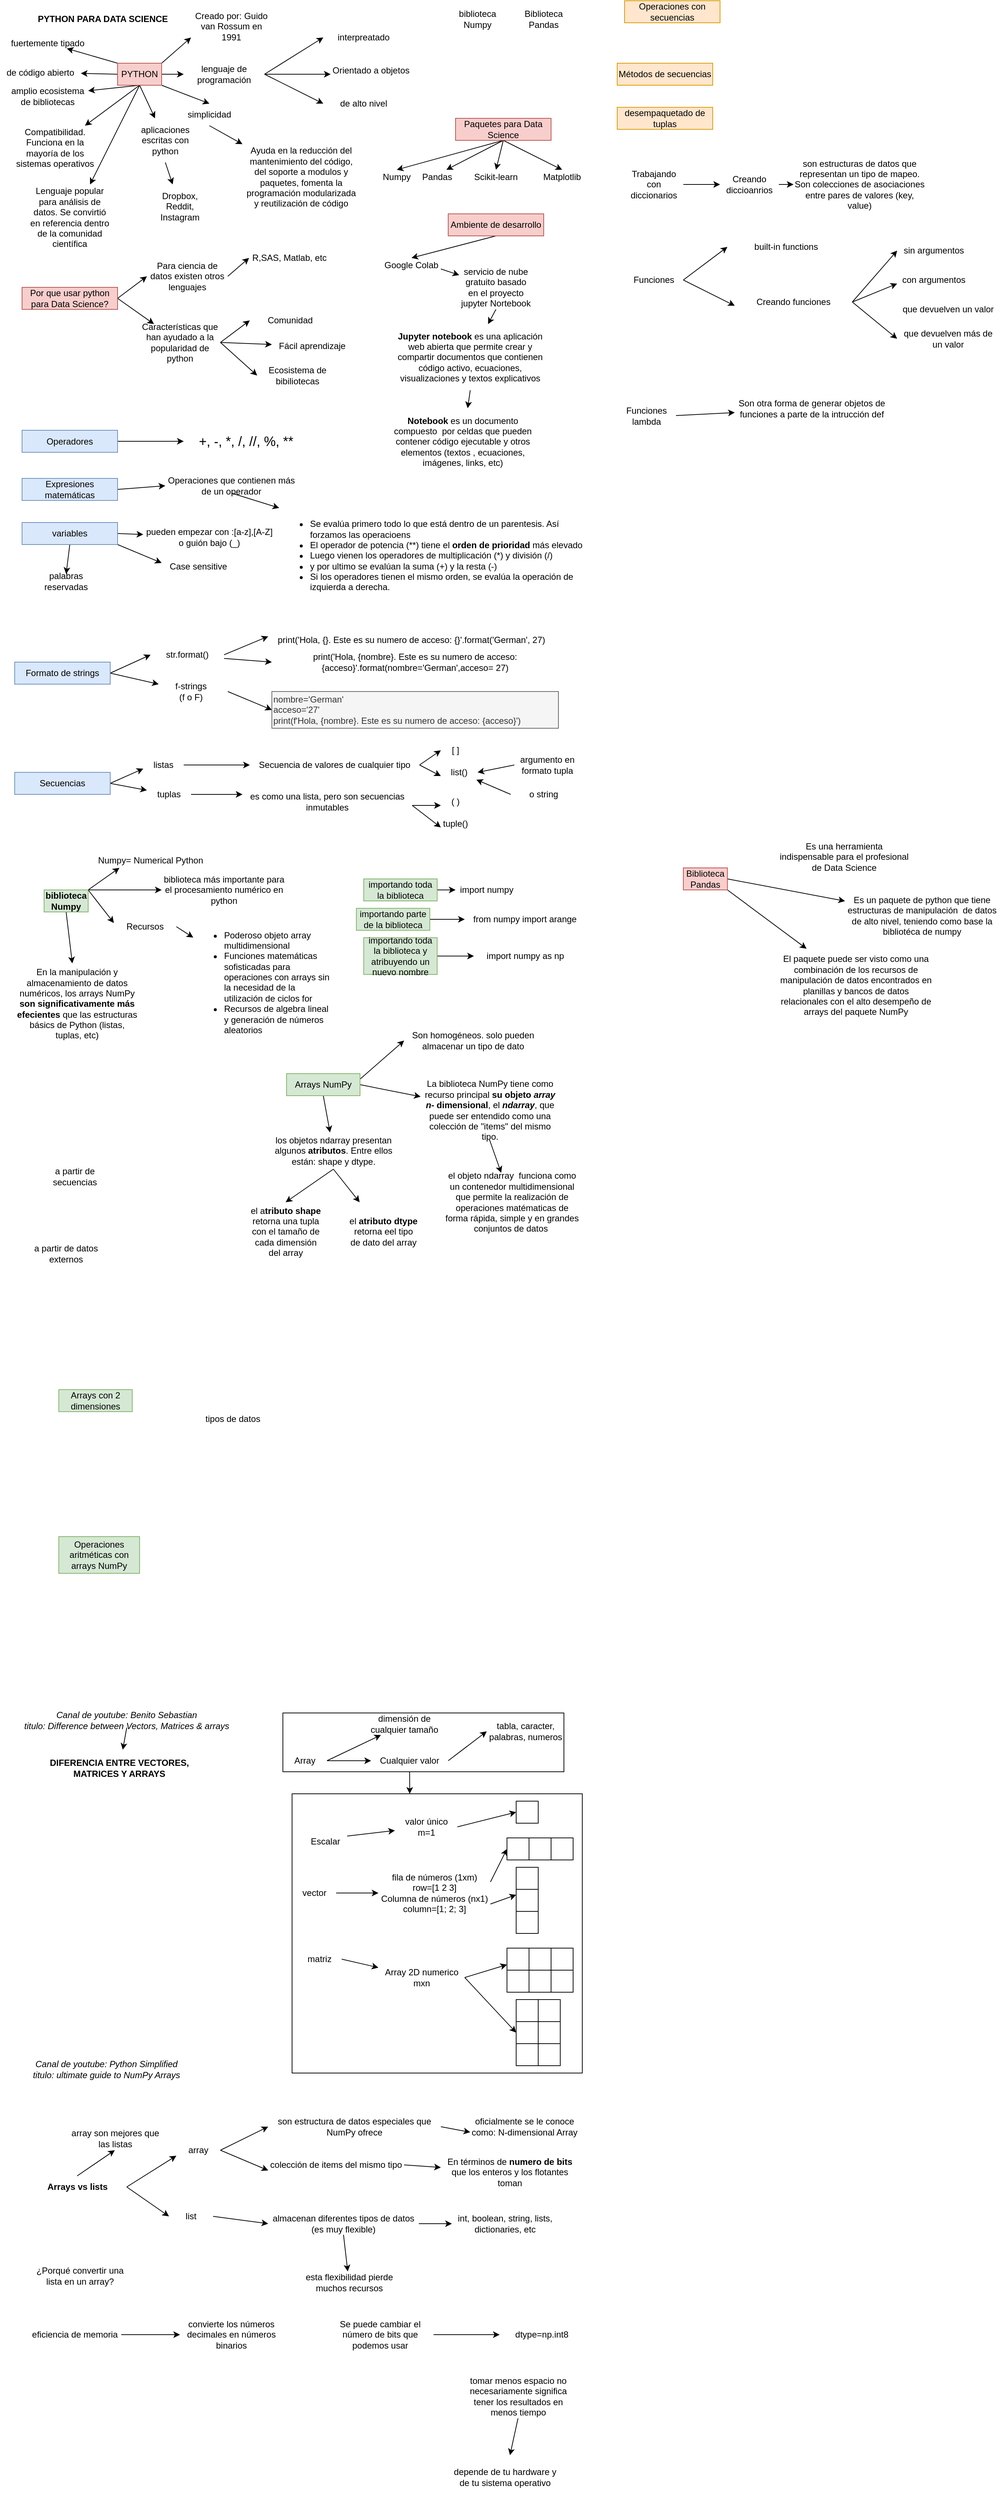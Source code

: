 <mxfile version="20.4.2" type="github">
  <diagram id="zgF02QdWrkPLQGDMrmy9" name="Página-1">
    <mxGraphModel dx="1093" dy="601" grid="1" gridSize="10" guides="1" tooltips="1" connect="1" arrows="1" fold="1" page="1" pageScale="1" pageWidth="827" pageHeight="1169" math="0" shadow="0">
      <root>
        <mxCell id="0" />
        <mxCell id="1" parent="0" />
        <mxCell id="FWIDraDEKTNntkbHNwQt-1" value="&lt;b&gt;PYTHON PARA DATA SCIENCE&lt;/b&gt;" style="text;html=1;strokeColor=none;fillColor=none;align=center;verticalAlign=middle;whiteSpace=wrap;rounded=0;" vertex="1" parent="1">
          <mxGeometry x="60" y="40" width="200" height="30" as="geometry" />
        </mxCell>
        <mxCell id="FWIDraDEKTNntkbHNwQt-3" value="biblioteca Numpy" style="text;html=1;strokeColor=none;fillColor=none;align=center;verticalAlign=middle;whiteSpace=wrap;rounded=0;" vertex="1" parent="1">
          <mxGeometry x="640" y="40" width="60" height="30" as="geometry" />
        </mxCell>
        <mxCell id="FWIDraDEKTNntkbHNwQt-4" value="Biblioteca Pandas" style="text;html=1;strokeColor=none;fillColor=none;align=center;verticalAlign=middle;whiteSpace=wrap;rounded=0;" vertex="1" parent="1">
          <mxGeometry x="730" y="40" width="60" height="30" as="geometry" />
        </mxCell>
        <mxCell id="FWIDraDEKTNntkbHNwQt-15" style="edgeStyle=orthogonalEdgeStyle;rounded=0;orthogonalLoop=1;jettySize=auto;html=1;exitX=1;exitY=0.5;exitDx=0;exitDy=0;" edge="1" parent="1" source="FWIDraDEKTNntkbHNwQt-5" target="FWIDraDEKTNntkbHNwQt-6">
          <mxGeometry relative="1" as="geometry" />
        </mxCell>
        <mxCell id="FWIDraDEKTNntkbHNwQt-19" style="edgeStyle=none;rounded=0;orthogonalLoop=1;jettySize=auto;html=1;exitX=1;exitY=0;exitDx=0;exitDy=0;entryX=0;entryY=1;entryDx=0;entryDy=0;" edge="1" parent="1" source="FWIDraDEKTNntkbHNwQt-5" target="FWIDraDEKTNntkbHNwQt-11">
          <mxGeometry relative="1" as="geometry" />
        </mxCell>
        <mxCell id="FWIDraDEKTNntkbHNwQt-20" style="edgeStyle=none;rounded=0;orthogonalLoop=1;jettySize=auto;html=1;exitX=1;exitY=1;exitDx=0;exitDy=0;entryX=0.5;entryY=0;entryDx=0;entryDy=0;" edge="1" parent="1" source="FWIDraDEKTNntkbHNwQt-5" target="FWIDraDEKTNntkbHNwQt-12">
          <mxGeometry relative="1" as="geometry" />
        </mxCell>
        <mxCell id="FWIDraDEKTNntkbHNwQt-23" style="edgeStyle=none;rounded=0;orthogonalLoop=1;jettySize=auto;html=1;exitX=0;exitY=0.5;exitDx=0;exitDy=0;" edge="1" parent="1" source="FWIDraDEKTNntkbHNwQt-5" target="FWIDraDEKTNntkbHNwQt-22">
          <mxGeometry relative="1" as="geometry" />
        </mxCell>
        <mxCell id="FWIDraDEKTNntkbHNwQt-25" style="edgeStyle=none;rounded=0;orthogonalLoop=1;jettySize=auto;html=1;exitX=0.5;exitY=1;exitDx=0;exitDy=0;entryX=1;entryY=0.25;entryDx=0;entryDy=0;" edge="1" parent="1" source="FWIDraDEKTNntkbHNwQt-5" target="FWIDraDEKTNntkbHNwQt-24">
          <mxGeometry relative="1" as="geometry" />
        </mxCell>
        <mxCell id="FWIDraDEKTNntkbHNwQt-28" style="edgeStyle=none;rounded=0;orthogonalLoop=1;jettySize=auto;html=1;exitX=0.5;exitY=1;exitDx=0;exitDy=0;" edge="1" parent="1" source="FWIDraDEKTNntkbHNwQt-5" target="FWIDraDEKTNntkbHNwQt-26">
          <mxGeometry relative="1" as="geometry" />
        </mxCell>
        <mxCell id="FWIDraDEKTNntkbHNwQt-30" style="edgeStyle=none;rounded=0;orthogonalLoop=1;jettySize=auto;html=1;exitX=0.5;exitY=1;exitDx=0;exitDy=0;entryX=0.75;entryY=0;entryDx=0;entryDy=0;" edge="1" parent="1" source="FWIDraDEKTNntkbHNwQt-5" target="FWIDraDEKTNntkbHNwQt-29">
          <mxGeometry relative="1" as="geometry" />
        </mxCell>
        <mxCell id="FWIDraDEKTNntkbHNwQt-33" style="edgeStyle=none;rounded=0;orthogonalLoop=1;jettySize=auto;html=1;exitX=0.5;exitY=1;exitDx=0;exitDy=0;" edge="1" parent="1" source="FWIDraDEKTNntkbHNwQt-5" target="FWIDraDEKTNntkbHNwQt-31">
          <mxGeometry relative="1" as="geometry" />
        </mxCell>
        <mxCell id="FWIDraDEKTNntkbHNwQt-86" style="edgeStyle=none;rounded=0;orthogonalLoop=1;jettySize=auto;html=1;exitX=0;exitY=0;exitDx=0;exitDy=0;fontSize=12;" edge="1" parent="1" source="FWIDraDEKTNntkbHNwQt-5" target="FWIDraDEKTNntkbHNwQt-85">
          <mxGeometry relative="1" as="geometry" />
        </mxCell>
        <mxCell id="FWIDraDEKTNntkbHNwQt-5" value="PYTHON" style="text;html=1;strokeColor=#b85450;fillColor=#f8cecc;align=center;verticalAlign=middle;whiteSpace=wrap;rounded=0;" vertex="1" parent="1">
          <mxGeometry x="180" y="115" width="60" height="30" as="geometry" />
        </mxCell>
        <mxCell id="FWIDraDEKTNntkbHNwQt-16" style="rounded=0;orthogonalLoop=1;jettySize=auto;html=1;exitX=1;exitY=0.5;exitDx=0;exitDy=0;entryX=0;entryY=0.5;entryDx=0;entryDy=0;" edge="1" parent="1" source="FWIDraDEKTNntkbHNwQt-6" target="FWIDraDEKTNntkbHNwQt-7">
          <mxGeometry relative="1" as="geometry" />
        </mxCell>
        <mxCell id="FWIDraDEKTNntkbHNwQt-17" style="edgeStyle=none;rounded=0;orthogonalLoop=1;jettySize=auto;html=1;exitX=1;exitY=0.5;exitDx=0;exitDy=0;entryX=0;entryY=0.75;entryDx=0;entryDy=0;" edge="1" parent="1" source="FWIDraDEKTNntkbHNwQt-6" target="FWIDraDEKTNntkbHNwQt-8">
          <mxGeometry relative="1" as="geometry" />
        </mxCell>
        <mxCell id="FWIDraDEKTNntkbHNwQt-18" style="edgeStyle=none;rounded=0;orthogonalLoop=1;jettySize=auto;html=1;exitX=1;exitY=0.5;exitDx=0;exitDy=0;entryX=0;entryY=0.5;entryDx=0;entryDy=0;" edge="1" parent="1" source="FWIDraDEKTNntkbHNwQt-6" target="FWIDraDEKTNntkbHNwQt-9">
          <mxGeometry relative="1" as="geometry" />
        </mxCell>
        <mxCell id="FWIDraDEKTNntkbHNwQt-6" value="lenguaje de programación" style="text;html=1;strokeColor=none;fillColor=none;align=center;verticalAlign=middle;whiteSpace=wrap;rounded=0;" vertex="1" parent="1">
          <mxGeometry x="270" y="115" width="110" height="30" as="geometry" />
        </mxCell>
        <mxCell id="FWIDraDEKTNntkbHNwQt-7" value="interpreatado" style="text;html=1;strokeColor=none;fillColor=none;align=center;verticalAlign=middle;whiteSpace=wrap;rounded=0;" vertex="1" parent="1">
          <mxGeometry x="460" y="70" width="110" height="20" as="geometry" />
        </mxCell>
        <mxCell id="FWIDraDEKTNntkbHNwQt-8" value="Orientado a objetos" style="text;html=1;strokeColor=none;fillColor=none;align=center;verticalAlign=middle;whiteSpace=wrap;rounded=0;" vertex="1" parent="1">
          <mxGeometry x="470" y="115" width="110" height="20" as="geometry" />
        </mxCell>
        <mxCell id="FWIDraDEKTNntkbHNwQt-9" value="de alto nivel" style="text;html=1;strokeColor=none;fillColor=none;align=center;verticalAlign=middle;whiteSpace=wrap;rounded=0;" vertex="1" parent="1">
          <mxGeometry x="460" y="160" width="110" height="20" as="geometry" />
        </mxCell>
        <mxCell id="FWIDraDEKTNntkbHNwQt-11" value="Creado por: Guido van Rossum en 1991" style="text;html=1;strokeColor=none;fillColor=none;align=center;verticalAlign=middle;whiteSpace=wrap;rounded=0;" vertex="1" parent="1">
          <mxGeometry x="280" y="50" width="110" height="30" as="geometry" />
        </mxCell>
        <mxCell id="FWIDraDEKTNntkbHNwQt-21" style="edgeStyle=none;rounded=0;orthogonalLoop=1;jettySize=auto;html=1;exitX=0.5;exitY=1;exitDx=0;exitDy=0;" edge="1" parent="1" source="FWIDraDEKTNntkbHNwQt-12" target="FWIDraDEKTNntkbHNwQt-13">
          <mxGeometry relative="1" as="geometry" />
        </mxCell>
        <mxCell id="FWIDraDEKTNntkbHNwQt-12" value="simplicidad" style="text;html=1;strokeColor=none;fillColor=none;align=center;verticalAlign=middle;whiteSpace=wrap;rounded=0;" vertex="1" parent="1">
          <mxGeometry x="250" y="170" width="110" height="30" as="geometry" />
        </mxCell>
        <mxCell id="FWIDraDEKTNntkbHNwQt-13" value="Ayuda en la reducción del mantenimiento del código, del soporte a modulos y paquetes, fomenta la programación modularizada y reutilización de código" style="text;html=1;strokeColor=none;fillColor=none;align=center;verticalAlign=middle;whiteSpace=wrap;rounded=0;" vertex="1" parent="1">
          <mxGeometry x="350" y="220" width="160" height="100" as="geometry" />
        </mxCell>
        <mxCell id="FWIDraDEKTNntkbHNwQt-22" value="de código abierto" style="text;html=1;strokeColor=none;fillColor=none;align=center;verticalAlign=middle;whiteSpace=wrap;rounded=0;" vertex="1" parent="1">
          <mxGeometry x="20" y="120" width="110" height="15" as="geometry" />
        </mxCell>
        <mxCell id="FWIDraDEKTNntkbHNwQt-24" value="amplio ecosistema de bibliotecas" style="text;html=1;strokeColor=none;fillColor=none;align=center;verticalAlign=middle;whiteSpace=wrap;rounded=0;" vertex="1" parent="1">
          <mxGeometry x="30" y="145" width="110" height="30" as="geometry" />
        </mxCell>
        <mxCell id="FWIDraDEKTNntkbHNwQt-26" value="Compatibilidad. Funciona en la mayoría de los sistemas operativos" style="text;html=1;strokeColor=none;fillColor=none;align=center;verticalAlign=middle;whiteSpace=wrap;rounded=0;" vertex="1" parent="1">
          <mxGeometry x="40" y="200" width="110" height="60" as="geometry" />
        </mxCell>
        <mxCell id="FWIDraDEKTNntkbHNwQt-29" value="Lenguaje popular para análisis de datos. Se convirtió en referencia dentro de la comunidad científica" style="text;html=1;strokeColor=none;fillColor=none;align=center;verticalAlign=middle;whiteSpace=wrap;rounded=0;" vertex="1" parent="1">
          <mxGeometry x="60" y="280" width="110" height="90" as="geometry" />
        </mxCell>
        <mxCell id="FWIDraDEKTNntkbHNwQt-34" style="edgeStyle=none;rounded=0;orthogonalLoop=1;jettySize=auto;html=1;exitX=0.5;exitY=1;exitDx=0;exitDy=0;" edge="1" parent="1" source="FWIDraDEKTNntkbHNwQt-31" target="FWIDraDEKTNntkbHNwQt-32">
          <mxGeometry relative="1" as="geometry" />
        </mxCell>
        <mxCell id="FWIDraDEKTNntkbHNwQt-31" value="aplicaciones escritas con python" style="text;html=1;strokeColor=none;fillColor=none;align=center;verticalAlign=middle;whiteSpace=wrap;rounded=0;" vertex="1" parent="1">
          <mxGeometry x="210" y="190" width="70" height="60" as="geometry" />
        </mxCell>
        <mxCell id="FWIDraDEKTNntkbHNwQt-32" value="Dropbox, Reddit, Instagram" style="text;html=1;strokeColor=none;fillColor=none;align=center;verticalAlign=middle;whiteSpace=wrap;rounded=0;" vertex="1" parent="1">
          <mxGeometry x="230" y="280" width="70" height="60" as="geometry" />
        </mxCell>
        <mxCell id="FWIDraDEKTNntkbHNwQt-39" style="edgeStyle=none;rounded=0;orthogonalLoop=1;jettySize=auto;html=1;exitX=1;exitY=0.5;exitDx=0;exitDy=0;entryX=0;entryY=0.5;entryDx=0;entryDy=0;" edge="1" parent="1" source="FWIDraDEKTNntkbHNwQt-35" target="FWIDraDEKTNntkbHNwQt-36">
          <mxGeometry relative="1" as="geometry" />
        </mxCell>
        <mxCell id="FWIDraDEKTNntkbHNwQt-40" style="edgeStyle=none;rounded=0;orthogonalLoop=1;jettySize=auto;html=1;exitX=1;exitY=0.5;exitDx=0;exitDy=0;" edge="1" parent="1" source="FWIDraDEKTNntkbHNwQt-35" target="FWIDraDEKTNntkbHNwQt-38">
          <mxGeometry relative="1" as="geometry" />
        </mxCell>
        <mxCell id="FWIDraDEKTNntkbHNwQt-35" value="Por que usar python para Data Science?" style="text;html=1;strokeColor=#b85450;fillColor=#f8cecc;align=center;verticalAlign=middle;whiteSpace=wrap;rounded=0;" vertex="1" parent="1">
          <mxGeometry x="50" y="420" width="130" height="30" as="geometry" />
        </mxCell>
        <mxCell id="FWIDraDEKTNntkbHNwQt-47" style="edgeStyle=none;rounded=0;orthogonalLoop=1;jettySize=auto;html=1;exitX=1;exitY=0.5;exitDx=0;exitDy=0;entryX=0;entryY=0.5;entryDx=0;entryDy=0;" edge="1" parent="1" source="FWIDraDEKTNntkbHNwQt-36" target="FWIDraDEKTNntkbHNwQt-37">
          <mxGeometry relative="1" as="geometry" />
        </mxCell>
        <mxCell id="FWIDraDEKTNntkbHNwQt-36" value="Para ciencia de datos existen otros lenguajes" style="text;html=1;strokeColor=none;fillColor=none;align=center;verticalAlign=middle;whiteSpace=wrap;rounded=0;" vertex="1" parent="1">
          <mxGeometry x="220" y="380" width="110" height="50" as="geometry" />
        </mxCell>
        <mxCell id="FWIDraDEKTNntkbHNwQt-37" value="R,SAS, Matlab, etc" style="text;html=1;strokeColor=none;fillColor=none;align=center;verticalAlign=middle;whiteSpace=wrap;rounded=0;" vertex="1" parent="1">
          <mxGeometry x="359" y="360" width="110" height="40" as="geometry" />
        </mxCell>
        <mxCell id="FWIDraDEKTNntkbHNwQt-44" style="edgeStyle=none;rounded=0;orthogonalLoop=1;jettySize=auto;html=1;exitX=1;exitY=0.5;exitDx=0;exitDy=0;entryX=0;entryY=0.5;entryDx=0;entryDy=0;" edge="1" parent="1" source="FWIDraDEKTNntkbHNwQt-38" target="FWIDraDEKTNntkbHNwQt-41">
          <mxGeometry relative="1" as="geometry" />
        </mxCell>
        <mxCell id="FWIDraDEKTNntkbHNwQt-45" style="edgeStyle=none;rounded=0;orthogonalLoop=1;jettySize=auto;html=1;exitX=1;exitY=0.5;exitDx=0;exitDy=0;" edge="1" parent="1" source="FWIDraDEKTNntkbHNwQt-38" target="FWIDraDEKTNntkbHNwQt-42">
          <mxGeometry relative="1" as="geometry" />
        </mxCell>
        <mxCell id="FWIDraDEKTNntkbHNwQt-46" style="edgeStyle=none;rounded=0;orthogonalLoop=1;jettySize=auto;html=1;exitX=1;exitY=0.5;exitDx=0;exitDy=0;entryX=0;entryY=0.5;entryDx=0;entryDy=0;" edge="1" parent="1" source="FWIDraDEKTNntkbHNwQt-38" target="FWIDraDEKTNntkbHNwQt-43">
          <mxGeometry relative="1" as="geometry" />
        </mxCell>
        <mxCell id="FWIDraDEKTNntkbHNwQt-38" value="Características que han ayudado a la popularidad de python" style="text;html=1;strokeColor=none;fillColor=none;align=center;verticalAlign=middle;whiteSpace=wrap;rounded=0;" vertex="1" parent="1">
          <mxGeometry x="210" y="470" width="110" height="50" as="geometry" />
        </mxCell>
        <mxCell id="FWIDraDEKTNntkbHNwQt-41" value="Comunidad" style="text;html=1;strokeColor=none;fillColor=none;align=center;verticalAlign=middle;whiteSpace=wrap;rounded=0;" vertex="1" parent="1">
          <mxGeometry x="360" y="450" width="110" height="30" as="geometry" />
        </mxCell>
        <mxCell id="FWIDraDEKTNntkbHNwQt-42" value="Fácil aprendizaje" style="text;html=1;strokeColor=none;fillColor=none;align=center;verticalAlign=middle;whiteSpace=wrap;rounded=0;" vertex="1" parent="1">
          <mxGeometry x="390" y="490" width="110" height="20" as="geometry" />
        </mxCell>
        <mxCell id="FWIDraDEKTNntkbHNwQt-43" value="Ecosistema de bibiliotecas" style="text;html=1;strokeColor=none;fillColor=none;align=center;verticalAlign=middle;whiteSpace=wrap;rounded=0;" vertex="1" parent="1">
          <mxGeometry x="370" y="530" width="110" height="20" as="geometry" />
        </mxCell>
        <mxCell id="FWIDraDEKTNntkbHNwQt-55" style="edgeStyle=none;rounded=0;orthogonalLoop=1;jettySize=auto;html=1;exitX=0.5;exitY=1;exitDx=0;exitDy=0;entryX=0.5;entryY=0;entryDx=0;entryDy=0;" edge="1" parent="1" source="FWIDraDEKTNntkbHNwQt-48" target="FWIDraDEKTNntkbHNwQt-49">
          <mxGeometry relative="1" as="geometry" />
        </mxCell>
        <mxCell id="FWIDraDEKTNntkbHNwQt-56" style="edgeStyle=none;rounded=0;orthogonalLoop=1;jettySize=auto;html=1;exitX=0.5;exitY=1;exitDx=0;exitDy=0;entryX=0.75;entryY=0;entryDx=0;entryDy=0;" edge="1" parent="1" source="FWIDraDEKTNntkbHNwQt-48" target="FWIDraDEKTNntkbHNwQt-50">
          <mxGeometry relative="1" as="geometry" />
        </mxCell>
        <mxCell id="FWIDraDEKTNntkbHNwQt-57" style="edgeStyle=none;rounded=0;orthogonalLoop=1;jettySize=auto;html=1;exitX=0.5;exitY=1;exitDx=0;exitDy=0;entryX=0.5;entryY=0;entryDx=0;entryDy=0;" edge="1" parent="1" source="FWIDraDEKTNntkbHNwQt-48" target="FWIDraDEKTNntkbHNwQt-51">
          <mxGeometry relative="1" as="geometry" />
        </mxCell>
        <mxCell id="FWIDraDEKTNntkbHNwQt-58" style="edgeStyle=none;rounded=0;orthogonalLoop=1;jettySize=auto;html=1;exitX=0.5;exitY=1;exitDx=0;exitDy=0;entryX=0.5;entryY=0;entryDx=0;entryDy=0;" edge="1" parent="1" source="FWIDraDEKTNntkbHNwQt-48" target="FWIDraDEKTNntkbHNwQt-52">
          <mxGeometry relative="1" as="geometry" />
        </mxCell>
        <mxCell id="FWIDraDEKTNntkbHNwQt-48" value="Paquetes para Data Science" style="text;html=1;strokeColor=#b85450;fillColor=#f8cecc;align=center;verticalAlign=middle;whiteSpace=wrap;rounded=0;" vertex="1" parent="1">
          <mxGeometry x="640" y="190" width="130" height="30" as="geometry" />
        </mxCell>
        <mxCell id="FWIDraDEKTNntkbHNwQt-49" value="Numpy" style="text;html=1;strokeColor=none;fillColor=none;align=center;verticalAlign=middle;whiteSpace=wrap;rounded=0;" vertex="1" parent="1">
          <mxGeometry x="530" y="260" width="60" height="20" as="geometry" />
        </mxCell>
        <mxCell id="FWIDraDEKTNntkbHNwQt-50" value="Pandas" style="text;html=1;strokeColor=none;fillColor=none;align=center;verticalAlign=middle;whiteSpace=wrap;rounded=0;" vertex="1" parent="1">
          <mxGeometry x="590" y="260" width="50" height="20" as="geometry" />
        </mxCell>
        <mxCell id="FWIDraDEKTNntkbHNwQt-51" value="Scikit-learn" style="text;html=1;strokeColor=none;fillColor=none;align=center;verticalAlign=middle;whiteSpace=wrap;rounded=0;" vertex="1" parent="1">
          <mxGeometry x="640" y="260" width="110" height="20" as="geometry" />
        </mxCell>
        <mxCell id="FWIDraDEKTNntkbHNwQt-52" value="Matplotlib" style="text;html=1;strokeColor=none;fillColor=none;align=center;verticalAlign=middle;whiteSpace=wrap;rounded=0;" vertex="1" parent="1">
          <mxGeometry x="750" y="260" width="70" height="20" as="geometry" />
        </mxCell>
        <mxCell id="FWIDraDEKTNntkbHNwQt-63" style="edgeStyle=none;rounded=0;orthogonalLoop=1;jettySize=auto;html=1;exitX=0.5;exitY=1;exitDx=0;exitDy=0;entryX=0.5;entryY=0;entryDx=0;entryDy=0;" edge="1" parent="1" source="FWIDraDEKTNntkbHNwQt-59" target="FWIDraDEKTNntkbHNwQt-60">
          <mxGeometry relative="1" as="geometry" />
        </mxCell>
        <mxCell id="FWIDraDEKTNntkbHNwQt-59" value="Ambiente de desarrollo" style="text;html=1;strokeColor=#b85450;fillColor=#f8cecc;align=center;verticalAlign=middle;whiteSpace=wrap;rounded=0;" vertex="1" parent="1">
          <mxGeometry x="630" y="320" width="130" height="30" as="geometry" />
        </mxCell>
        <mxCell id="FWIDraDEKTNntkbHNwQt-62" style="edgeStyle=none;rounded=0;orthogonalLoop=1;jettySize=auto;html=1;exitX=1;exitY=0.75;exitDx=0;exitDy=0;" edge="1" parent="1" source="FWIDraDEKTNntkbHNwQt-60" target="FWIDraDEKTNntkbHNwQt-61">
          <mxGeometry relative="1" as="geometry" />
        </mxCell>
        <mxCell id="FWIDraDEKTNntkbHNwQt-60" value="Google Colab" style="text;html=1;strokeColor=none;fillColor=none;align=center;verticalAlign=middle;whiteSpace=wrap;rounded=0;" vertex="1" parent="1">
          <mxGeometry x="540" y="380" width="80" height="20" as="geometry" />
        </mxCell>
        <mxCell id="FWIDraDEKTNntkbHNwQt-65" style="edgeStyle=none;rounded=0;orthogonalLoop=1;jettySize=auto;html=1;exitX=0.5;exitY=1;exitDx=0;exitDy=0;" edge="1" parent="1" source="FWIDraDEKTNntkbHNwQt-61" target="FWIDraDEKTNntkbHNwQt-64">
          <mxGeometry relative="1" as="geometry" />
        </mxCell>
        <mxCell id="FWIDraDEKTNntkbHNwQt-61" value="servicio de nube gratuito basado en el proyecto jupyter Nortebook" style="text;html=1;strokeColor=none;fillColor=none;align=center;verticalAlign=middle;whiteSpace=wrap;rounded=0;" vertex="1" parent="1">
          <mxGeometry x="645" y="390" width="100" height="60" as="geometry" />
        </mxCell>
        <mxCell id="FWIDraDEKTNntkbHNwQt-67" style="edgeStyle=none;rounded=0;orthogonalLoop=1;jettySize=auto;html=1;exitX=0.5;exitY=1;exitDx=0;exitDy=0;" edge="1" parent="1" source="FWIDraDEKTNntkbHNwQt-64" target="FWIDraDEKTNntkbHNwQt-66">
          <mxGeometry relative="1" as="geometry" />
        </mxCell>
        <mxCell id="FWIDraDEKTNntkbHNwQt-64" value="&lt;b&gt;Jupyter notebook&lt;/b&gt; es una aplicación web abierta que permite crear y compartir documentos que contienen código activo, ecuaciones, visualizaciones y textos explicativos" style="text;html=1;strokeColor=none;fillColor=none;align=center;verticalAlign=middle;whiteSpace=wrap;rounded=0;" vertex="1" parent="1">
          <mxGeometry x="560" y="470" width="200" height="90" as="geometry" />
        </mxCell>
        <mxCell id="FWIDraDEKTNntkbHNwQt-66" value="&lt;b&gt;Notebook &lt;/b&gt;es un documento compuesto&amp;nbsp; por celdas que pueden contener código ejecutable y otros elementos (textos , ecuaciones, imágenes, links, etc)" style="text;html=1;strokeColor=none;fillColor=none;align=center;verticalAlign=middle;whiteSpace=wrap;rounded=0;" vertex="1" parent="1">
          <mxGeometry x="550" y="584.5" width="200" height="90" as="geometry" />
        </mxCell>
        <mxCell id="FWIDraDEKTNntkbHNwQt-71" style="edgeStyle=none;rounded=0;orthogonalLoop=1;jettySize=auto;html=1;exitX=1;exitY=0.5;exitDx=0;exitDy=0;entryX=0;entryY=0.5;entryDx=0;entryDy=0;fontSize=18;" edge="1" parent="1" source="FWIDraDEKTNntkbHNwQt-68" target="FWIDraDEKTNntkbHNwQt-69">
          <mxGeometry relative="1" as="geometry" />
        </mxCell>
        <mxCell id="FWIDraDEKTNntkbHNwQt-68" value="Operadores" style="text;html=1;strokeColor=#6c8ebf;fillColor=#dae8fc;align=center;verticalAlign=middle;whiteSpace=wrap;rounded=0;" vertex="1" parent="1">
          <mxGeometry x="50" y="614.5" width="130" height="30" as="geometry" />
        </mxCell>
        <mxCell id="FWIDraDEKTNntkbHNwQt-69" value="&lt;font style=&quot;font-size: 18px;&quot;&gt;+, -, *, /, //, %, **&lt;/font&gt;" style="text;html=1;strokeColor=none;fillColor=none;align=center;verticalAlign=middle;whiteSpace=wrap;rounded=0;" vertex="1" parent="1">
          <mxGeometry x="270" y="619.5" width="170" height="20" as="geometry" />
        </mxCell>
        <mxCell id="FWIDraDEKTNntkbHNwQt-74" style="edgeStyle=none;rounded=0;orthogonalLoop=1;jettySize=auto;html=1;exitX=1;exitY=0.5;exitDx=0;exitDy=0;entryX=0;entryY=0.5;entryDx=0;entryDy=0;fontSize=18;" edge="1" parent="1" source="FWIDraDEKTNntkbHNwQt-72" target="FWIDraDEKTNntkbHNwQt-75">
          <mxGeometry relative="1" as="geometry">
            <mxPoint x="260" y="695" as="targetPoint" />
          </mxGeometry>
        </mxCell>
        <mxCell id="FWIDraDEKTNntkbHNwQt-72" value="Expresiones matemáticas" style="text;html=1;strokeColor=#6c8ebf;fillColor=#dae8fc;align=center;verticalAlign=middle;whiteSpace=wrap;rounded=0;" vertex="1" parent="1">
          <mxGeometry x="50" y="680" width="130" height="30" as="geometry" />
        </mxCell>
        <mxCell id="FWIDraDEKTNntkbHNwQt-78" style="edgeStyle=none;rounded=0;orthogonalLoop=1;jettySize=auto;html=1;exitX=0.5;exitY=1;exitDx=0;exitDy=0;fontSize=12;" edge="1" parent="1" source="FWIDraDEKTNntkbHNwQt-75" target="FWIDraDEKTNntkbHNwQt-77">
          <mxGeometry relative="1" as="geometry" />
        </mxCell>
        <mxCell id="FWIDraDEKTNntkbHNwQt-75" value="Operaciones que contienen más de un operador" style="text;html=1;strokeColor=none;fillColor=none;align=center;verticalAlign=middle;whiteSpace=wrap;rounded=0;" vertex="1" parent="1">
          <mxGeometry x="245" y="680" width="180" height="20" as="geometry" />
        </mxCell>
        <mxCell id="FWIDraDEKTNntkbHNwQt-77" value="&lt;ul&gt;&lt;li&gt;Se evalúa primero todo lo que está dentro de un parentesis. Así forzamos las operacioens&lt;/li&gt;&lt;li&gt;El operador de potencia (**) tiene el &lt;b&gt;orden de prioridad&lt;/b&gt; más elevado&lt;/li&gt;&lt;li&gt;Luego vienen los operadores de multiplicación (*) y división (/)&lt;/li&gt;&lt;li&gt;y por ultimo se evalúan la suma (+) y la resta (-)&lt;/li&gt;&lt;li&gt;Si los operadores tienen el mismo orden, se evalúa la operación de izquierda a derecha.&amp;nbsp;&lt;/li&gt;&lt;/ul&gt;" style="text;strokeColor=none;fillColor=none;html=1;whiteSpace=wrap;verticalAlign=middle;overflow=hidden;fontSize=12;" vertex="1" parent="1">
          <mxGeometry x="400" y="720" width="415" height="130" as="geometry" />
        </mxCell>
        <mxCell id="FWIDraDEKTNntkbHNwQt-81" style="edgeStyle=none;rounded=0;orthogonalLoop=1;jettySize=auto;html=1;exitX=1;exitY=0.5;exitDx=0;exitDy=0;fontSize=12;" edge="1" parent="1" source="FWIDraDEKTNntkbHNwQt-79" target="FWIDraDEKTNntkbHNwQt-80">
          <mxGeometry relative="1" as="geometry" />
        </mxCell>
        <mxCell id="FWIDraDEKTNntkbHNwQt-83" style="edgeStyle=none;rounded=0;orthogonalLoop=1;jettySize=auto;html=1;exitX=1;exitY=1;exitDx=0;exitDy=0;entryX=0;entryY=0.25;entryDx=0;entryDy=0;fontSize=12;" edge="1" parent="1" source="FWIDraDEKTNntkbHNwQt-79" target="FWIDraDEKTNntkbHNwQt-82">
          <mxGeometry relative="1" as="geometry" />
        </mxCell>
        <mxCell id="FWIDraDEKTNntkbHNwQt-87" style="edgeStyle=none;rounded=0;orthogonalLoop=1;jettySize=auto;html=1;exitX=0.5;exitY=1;exitDx=0;exitDy=0;entryX=0.5;entryY=0;entryDx=0;entryDy=0;fontSize=12;" edge="1" parent="1" source="FWIDraDEKTNntkbHNwQt-79" target="FWIDraDEKTNntkbHNwQt-84">
          <mxGeometry relative="1" as="geometry" />
        </mxCell>
        <mxCell id="FWIDraDEKTNntkbHNwQt-79" value="variables" style="text;html=1;strokeColor=#6c8ebf;fillColor=#dae8fc;align=center;verticalAlign=middle;whiteSpace=wrap;rounded=0;" vertex="1" parent="1">
          <mxGeometry x="50" y="740" width="130" height="30" as="geometry" />
        </mxCell>
        <mxCell id="FWIDraDEKTNntkbHNwQt-80" value="pueden empezar con :[a-z],[A-Z] o guión bajo (_)" style="text;html=1;strokeColor=none;fillColor=none;align=center;verticalAlign=middle;whiteSpace=wrap;rounded=0;" vertex="1" parent="1">
          <mxGeometry x="215" y="750" width="180" height="20" as="geometry" />
        </mxCell>
        <mxCell id="FWIDraDEKTNntkbHNwQt-82" value="Case sensitive" style="text;html=1;strokeColor=none;fillColor=none;align=center;verticalAlign=middle;whiteSpace=wrap;rounded=0;" vertex="1" parent="1">
          <mxGeometry x="240" y="790" width="100" height="20" as="geometry" />
        </mxCell>
        <mxCell id="FWIDraDEKTNntkbHNwQt-84" value="palabras reservadas" style="text;html=1;strokeColor=none;fillColor=none;align=center;verticalAlign=middle;whiteSpace=wrap;rounded=0;" vertex="1" parent="1">
          <mxGeometry x="60" y="810" width="100" height="20" as="geometry" />
        </mxCell>
        <mxCell id="FWIDraDEKTNntkbHNwQt-85" value="fuertemente tipado" style="text;html=1;strokeColor=none;fillColor=none;align=center;verticalAlign=middle;whiteSpace=wrap;rounded=0;" vertex="1" parent="1">
          <mxGeometry x="30" y="80" width="110" height="15" as="geometry" />
        </mxCell>
        <mxCell id="FWIDraDEKTNntkbHNwQt-90" style="edgeStyle=none;rounded=0;orthogonalLoop=1;jettySize=auto;html=1;exitX=1;exitY=0.5;exitDx=0;exitDy=0;entryX=0;entryY=0.5;entryDx=0;entryDy=0;fontSize=12;" edge="1" parent="1" source="FWIDraDEKTNntkbHNwQt-88" target="FWIDraDEKTNntkbHNwQt-89">
          <mxGeometry relative="1" as="geometry" />
        </mxCell>
        <mxCell id="FWIDraDEKTNntkbHNwQt-92" style="edgeStyle=none;rounded=0;orthogonalLoop=1;jettySize=auto;html=1;exitX=1;exitY=0.5;exitDx=0;exitDy=0;fontSize=12;" edge="1" parent="1" source="FWIDraDEKTNntkbHNwQt-88" target="FWIDraDEKTNntkbHNwQt-91">
          <mxGeometry relative="1" as="geometry" />
        </mxCell>
        <mxCell id="FWIDraDEKTNntkbHNwQt-88" value="Formato de strings" style="text;html=1;strokeColor=#6c8ebf;fillColor=#dae8fc;align=center;verticalAlign=middle;whiteSpace=wrap;rounded=0;" vertex="1" parent="1">
          <mxGeometry x="40" y="930" width="130" height="30" as="geometry" />
        </mxCell>
        <mxCell id="FWIDraDEKTNntkbHNwQt-94" style="edgeStyle=none;rounded=0;orthogonalLoop=1;jettySize=auto;html=1;exitX=1;exitY=0.5;exitDx=0;exitDy=0;entryX=0;entryY=0.25;entryDx=0;entryDy=0;fontSize=12;" edge="1" parent="1" source="FWIDraDEKTNntkbHNwQt-89" target="FWIDraDEKTNntkbHNwQt-93">
          <mxGeometry relative="1" as="geometry" />
        </mxCell>
        <mxCell id="FWIDraDEKTNntkbHNwQt-96" style="edgeStyle=none;rounded=0;orthogonalLoop=1;jettySize=auto;html=1;exitX=1;exitY=0.75;exitDx=0;exitDy=0;entryX=0;entryY=0.5;entryDx=0;entryDy=0;fontSize=12;" edge="1" parent="1" source="FWIDraDEKTNntkbHNwQt-89" target="FWIDraDEKTNntkbHNwQt-95">
          <mxGeometry relative="1" as="geometry" />
        </mxCell>
        <mxCell id="FWIDraDEKTNntkbHNwQt-89" value="str.format()" style="text;html=1;strokeColor=none;fillColor=none;align=center;verticalAlign=middle;whiteSpace=wrap;rounded=0;" vertex="1" parent="1">
          <mxGeometry x="225" y="910" width="100" height="20" as="geometry" />
        </mxCell>
        <mxCell id="FWIDraDEKTNntkbHNwQt-99" style="edgeStyle=none;rounded=0;orthogonalLoop=1;jettySize=auto;html=1;exitX=1;exitY=0.5;exitDx=0;exitDy=0;entryX=0;entryY=0.5;entryDx=0;entryDy=0;fontSize=12;" edge="1" parent="1" source="FWIDraDEKTNntkbHNwQt-91" target="FWIDraDEKTNntkbHNwQt-98">
          <mxGeometry relative="1" as="geometry" />
        </mxCell>
        <mxCell id="FWIDraDEKTNntkbHNwQt-91" value="f-strings&lt;br&gt;(f o F)" style="text;html=1;strokeColor=none;fillColor=none;align=center;verticalAlign=middle;whiteSpace=wrap;rounded=0;" vertex="1" parent="1">
          <mxGeometry x="230" y="960" width="100" height="20" as="geometry" />
        </mxCell>
        <mxCell id="FWIDraDEKTNntkbHNwQt-93" value="print(&#39;Hola, {}. Este es su numero de acceso: {}&#39;.format(&#39;German&#39;, 27)" style="text;html=1;strokeColor=none;fillColor=none;align=center;verticalAlign=middle;whiteSpace=wrap;rounded=0;" vertex="1" parent="1">
          <mxGeometry x="385" y="890" width="390" height="20" as="geometry" />
        </mxCell>
        <mxCell id="FWIDraDEKTNntkbHNwQt-95" value="print(&#39;Hola, {nombre}. Este es su numero de acceso: {acceso}&#39;.format(nombre=&#39;German&#39;,acceso= 27)" style="text;html=1;strokeColor=none;fillColor=none;align=center;verticalAlign=middle;whiteSpace=wrap;rounded=0;" vertex="1" parent="1">
          <mxGeometry x="390" y="920" width="390" height="20" as="geometry" />
        </mxCell>
        <mxCell id="FWIDraDEKTNntkbHNwQt-98" value="nombre=&#39;German&#39;&lt;br&gt;acceso=&#39;27&#39;&lt;br&gt;print(f&#39;Hola, {nombre}. Este es su numero de acceso: {acceso}&#39;)" style="text;html=1;strokeColor=#666666;fillColor=#f5f5f5;align=left;verticalAlign=middle;whiteSpace=wrap;rounded=0;fontColor=#333333;" vertex="1" parent="1">
          <mxGeometry x="390" y="970" width="390" height="50" as="geometry" />
        </mxCell>
        <mxCell id="FWIDraDEKTNntkbHNwQt-113" style="edgeStyle=none;rounded=0;orthogonalLoop=1;jettySize=auto;html=1;exitX=1;exitY=0.5;exitDx=0;exitDy=0;entryX=0;entryY=0.75;entryDx=0;entryDy=0;fontSize=12;" edge="1" parent="1" source="FWIDraDEKTNntkbHNwQt-100" target="FWIDraDEKTNntkbHNwQt-101">
          <mxGeometry relative="1" as="geometry" />
        </mxCell>
        <mxCell id="FWIDraDEKTNntkbHNwQt-114" style="edgeStyle=none;rounded=0;orthogonalLoop=1;jettySize=auto;html=1;exitX=1;exitY=0.5;exitDx=0;exitDy=0;fontSize=12;" edge="1" parent="1" source="FWIDraDEKTNntkbHNwQt-100" target="FWIDraDEKTNntkbHNwQt-102">
          <mxGeometry relative="1" as="geometry" />
        </mxCell>
        <mxCell id="FWIDraDEKTNntkbHNwQt-100" value="Secuencias" style="text;html=1;strokeColor=#6c8ebf;fillColor=#dae8fc;align=center;verticalAlign=middle;whiteSpace=wrap;rounded=0;" vertex="1" parent="1">
          <mxGeometry x="40" y="1080" width="130" height="30" as="geometry" />
        </mxCell>
        <mxCell id="FWIDraDEKTNntkbHNwQt-115" style="edgeStyle=none;rounded=0;orthogonalLoop=1;jettySize=auto;html=1;exitX=1;exitY=0.5;exitDx=0;exitDy=0;fontSize=12;" edge="1" parent="1" source="FWIDraDEKTNntkbHNwQt-101" target="FWIDraDEKTNntkbHNwQt-103">
          <mxGeometry relative="1" as="geometry" />
        </mxCell>
        <mxCell id="FWIDraDEKTNntkbHNwQt-101" value="listas" style="text;html=1;strokeColor=none;fillColor=none;align=center;verticalAlign=middle;whiteSpace=wrap;rounded=0;" vertex="1" parent="1">
          <mxGeometry x="215" y="1060" width="55" height="20" as="geometry" />
        </mxCell>
        <mxCell id="FWIDraDEKTNntkbHNwQt-116" style="edgeStyle=none;rounded=0;orthogonalLoop=1;jettySize=auto;html=1;exitX=1;exitY=0.5;exitDx=0;exitDy=0;entryX=0;entryY=0;entryDx=0;entryDy=0;fontSize=12;" edge="1" parent="1" source="FWIDraDEKTNntkbHNwQt-102" target="FWIDraDEKTNntkbHNwQt-112">
          <mxGeometry relative="1" as="geometry" />
        </mxCell>
        <mxCell id="FWIDraDEKTNntkbHNwQt-102" value="tuplas" style="text;html=1;strokeColor=none;fillColor=none;align=center;verticalAlign=middle;whiteSpace=wrap;rounded=0;" vertex="1" parent="1">
          <mxGeometry x="220" y="1100" width="60" height="20" as="geometry" />
        </mxCell>
        <mxCell id="FWIDraDEKTNntkbHNwQt-108" style="edgeStyle=none;rounded=0;orthogonalLoop=1;jettySize=auto;html=1;exitX=1;exitY=0.5;exitDx=0;exitDy=0;entryX=0;entryY=0.5;entryDx=0;entryDy=0;fontSize=12;" edge="1" parent="1" source="FWIDraDEKTNntkbHNwQt-103" target="FWIDraDEKTNntkbHNwQt-104">
          <mxGeometry relative="1" as="geometry" />
        </mxCell>
        <mxCell id="FWIDraDEKTNntkbHNwQt-109" style="edgeStyle=none;rounded=0;orthogonalLoop=1;jettySize=auto;html=1;exitX=1;exitY=0.5;exitDx=0;exitDy=0;entryX=0;entryY=0.75;entryDx=0;entryDy=0;fontSize=12;" edge="1" parent="1" source="FWIDraDEKTNntkbHNwQt-103" target="FWIDraDEKTNntkbHNwQt-105">
          <mxGeometry relative="1" as="geometry" />
        </mxCell>
        <mxCell id="FWIDraDEKTNntkbHNwQt-103" value="Secuencia de valores de cualquier tipo" style="text;html=1;strokeColor=none;fillColor=none;align=center;verticalAlign=middle;whiteSpace=wrap;rounded=0;" vertex="1" parent="1">
          <mxGeometry x="360" y="1060" width="231" height="20" as="geometry" />
        </mxCell>
        <mxCell id="FWIDraDEKTNntkbHNwQt-104" value="[ ]" style="text;html=1;strokeColor=none;fillColor=none;align=center;verticalAlign=middle;whiteSpace=wrap;rounded=0;" vertex="1" parent="1">
          <mxGeometry x="620" y="1040" width="40" height="20" as="geometry" />
        </mxCell>
        <mxCell id="FWIDraDEKTNntkbHNwQt-105" value="list()" style="text;html=1;strokeColor=none;fillColor=none;align=center;verticalAlign=middle;whiteSpace=wrap;rounded=0;" vertex="1" parent="1">
          <mxGeometry x="620" y="1070" width="50" height="20" as="geometry" />
        </mxCell>
        <mxCell id="FWIDraDEKTNntkbHNwQt-107" style="edgeStyle=none;rounded=0;orthogonalLoop=1;jettySize=auto;html=1;exitX=0;exitY=0.5;exitDx=0;exitDy=0;entryX=1;entryY=0.5;entryDx=0;entryDy=0;fontSize=12;" edge="1" parent="1" source="FWIDraDEKTNntkbHNwQt-106" target="FWIDraDEKTNntkbHNwQt-105">
          <mxGeometry relative="1" as="geometry" />
        </mxCell>
        <mxCell id="FWIDraDEKTNntkbHNwQt-106" value="argumento en formato tupla" style="text;html=1;strokeColor=none;fillColor=none;align=center;verticalAlign=middle;whiteSpace=wrap;rounded=0;" vertex="1" parent="1">
          <mxGeometry x="720" y="1060" width="90" height="20" as="geometry" />
        </mxCell>
        <mxCell id="FWIDraDEKTNntkbHNwQt-111" style="edgeStyle=none;rounded=0;orthogonalLoop=1;jettySize=auto;html=1;exitX=0;exitY=0.5;exitDx=0;exitDy=0;fontSize=12;" edge="1" parent="1" source="FWIDraDEKTNntkbHNwQt-110" target="FWIDraDEKTNntkbHNwQt-105">
          <mxGeometry relative="1" as="geometry" />
        </mxCell>
        <mxCell id="FWIDraDEKTNntkbHNwQt-110" value="o string" style="text;html=1;strokeColor=none;fillColor=none;align=center;verticalAlign=middle;whiteSpace=wrap;rounded=0;" vertex="1" parent="1">
          <mxGeometry x="715" y="1100" width="90" height="20" as="geometry" />
        </mxCell>
        <mxCell id="FWIDraDEKTNntkbHNwQt-118" style="edgeStyle=none;rounded=0;orthogonalLoop=1;jettySize=auto;html=1;exitX=1;exitY=0.75;exitDx=0;exitDy=0;entryX=0;entryY=0.75;entryDx=0;entryDy=0;fontSize=12;" edge="1" parent="1" source="FWIDraDEKTNntkbHNwQt-112" target="FWIDraDEKTNntkbHNwQt-117">
          <mxGeometry relative="1" as="geometry" />
        </mxCell>
        <mxCell id="FWIDraDEKTNntkbHNwQt-120" style="edgeStyle=none;rounded=0;orthogonalLoop=1;jettySize=auto;html=1;exitX=1;exitY=0.75;exitDx=0;exitDy=0;entryX=0;entryY=0.75;entryDx=0;entryDy=0;fontSize=12;" edge="1" parent="1" source="FWIDraDEKTNntkbHNwQt-112" target="FWIDraDEKTNntkbHNwQt-119">
          <mxGeometry relative="1" as="geometry" />
        </mxCell>
        <mxCell id="FWIDraDEKTNntkbHNwQt-112" value="es como una lista, pero son secuencias inmutables" style="text;html=1;strokeColor=none;fillColor=none;align=center;verticalAlign=middle;whiteSpace=wrap;rounded=0;" vertex="1" parent="1">
          <mxGeometry x="350" y="1110" width="231" height="20" as="geometry" />
        </mxCell>
        <mxCell id="FWIDraDEKTNntkbHNwQt-117" value="( )" style="text;html=1;strokeColor=none;fillColor=none;align=center;verticalAlign=middle;whiteSpace=wrap;rounded=0;" vertex="1" parent="1">
          <mxGeometry x="620" y="1110" width="40" height="20" as="geometry" />
        </mxCell>
        <mxCell id="FWIDraDEKTNntkbHNwQt-119" value="tuple()" style="text;html=1;strokeColor=none;fillColor=none;align=center;verticalAlign=middle;whiteSpace=wrap;rounded=0;" vertex="1" parent="1">
          <mxGeometry x="620" y="1140" width="40" height="20" as="geometry" />
        </mxCell>
        <mxCell id="FWIDraDEKTNntkbHNwQt-121" value="Operaciones con secuencias" style="text;html=1;strokeColor=#d79b00;fillColor=#ffe6cc;align=center;verticalAlign=middle;whiteSpace=wrap;rounded=0;" vertex="1" parent="1">
          <mxGeometry x="870" y="30" width="130" height="30" as="geometry" />
        </mxCell>
        <mxCell id="FWIDraDEKTNntkbHNwQt-122" value="Métodos de secuencias" style="text;html=1;strokeColor=#d79b00;fillColor=#ffe6cc;align=center;verticalAlign=middle;whiteSpace=wrap;rounded=0;" vertex="1" parent="1">
          <mxGeometry x="860" y="115" width="130" height="30" as="geometry" />
        </mxCell>
        <mxCell id="FWIDraDEKTNntkbHNwQt-123" value="desempaquetado de tuplas" style="text;html=1;strokeColor=#d79b00;fillColor=#ffe6cc;align=center;verticalAlign=middle;whiteSpace=wrap;rounded=0;" vertex="1" parent="1">
          <mxGeometry x="860" y="175" width="130" height="30" as="geometry" />
        </mxCell>
        <mxCell id="FWIDraDEKTNntkbHNwQt-129" style="edgeStyle=none;rounded=0;orthogonalLoop=1;jettySize=auto;html=1;exitX=1;exitY=0.5;exitDx=0;exitDy=0;fontSize=12;" edge="1" parent="1" source="FWIDraDEKTNntkbHNwQt-124" target="FWIDraDEKTNntkbHNwQt-125">
          <mxGeometry relative="1" as="geometry" />
        </mxCell>
        <mxCell id="FWIDraDEKTNntkbHNwQt-124" value="Trabajando con diccionarios&lt;br&gt;" style="text;html=1;strokeColor=none;fillColor=none;align=center;verticalAlign=middle;whiteSpace=wrap;rounded=0;fontSize=12;" vertex="1" parent="1">
          <mxGeometry x="870" y="260" width="80" height="40" as="geometry" />
        </mxCell>
        <mxCell id="FWIDraDEKTNntkbHNwQt-130" style="edgeStyle=none;rounded=0;orthogonalLoop=1;jettySize=auto;html=1;exitX=1;exitY=0.5;exitDx=0;exitDy=0;fontSize=12;" edge="1" parent="1" source="FWIDraDEKTNntkbHNwQt-125" target="FWIDraDEKTNntkbHNwQt-126">
          <mxGeometry relative="1" as="geometry" />
        </mxCell>
        <mxCell id="FWIDraDEKTNntkbHNwQt-125" value="Creando diccioanrios" style="text;html=1;strokeColor=none;fillColor=none;align=center;verticalAlign=middle;whiteSpace=wrap;rounded=0;fontSize=12;" vertex="1" parent="1">
          <mxGeometry x="1000" y="260" width="80" height="40" as="geometry" />
        </mxCell>
        <mxCell id="FWIDraDEKTNntkbHNwQt-126" value="son estructuras de datos que representan un tipo de mapeo. Son colecciones de asociaciones entre pares de valores (key, value)" style="text;html=1;strokeColor=none;fillColor=none;align=center;verticalAlign=middle;whiteSpace=wrap;rounded=0;fontSize=12;" vertex="1" parent="1">
          <mxGeometry x="1100" y="240" width="180" height="80" as="geometry" />
        </mxCell>
        <mxCell id="FWIDraDEKTNntkbHNwQt-132" style="edgeStyle=none;rounded=0;orthogonalLoop=1;jettySize=auto;html=1;exitX=1;exitY=0.5;exitDx=0;exitDy=0;entryX=0;entryY=0.5;entryDx=0;entryDy=0;fontSize=12;" edge="1" parent="1" source="FWIDraDEKTNntkbHNwQt-128" target="FWIDraDEKTNntkbHNwQt-131">
          <mxGeometry relative="1" as="geometry" />
        </mxCell>
        <mxCell id="FWIDraDEKTNntkbHNwQt-135" style="edgeStyle=none;rounded=0;orthogonalLoop=1;jettySize=auto;html=1;exitX=1;exitY=0.5;exitDx=0;exitDy=0;entryX=0;entryY=0.75;entryDx=0;entryDy=0;fontSize=12;" edge="1" parent="1" source="FWIDraDEKTNntkbHNwQt-128" target="FWIDraDEKTNntkbHNwQt-134">
          <mxGeometry relative="1" as="geometry" />
        </mxCell>
        <mxCell id="FWIDraDEKTNntkbHNwQt-128" value="Funciones" style="text;html=1;strokeColor=none;fillColor=none;align=center;verticalAlign=middle;whiteSpace=wrap;rounded=0;fontSize=12;" vertex="1" parent="1">
          <mxGeometry x="870" y="390" width="80" height="40" as="geometry" />
        </mxCell>
        <mxCell id="FWIDraDEKTNntkbHNwQt-131" value="built-in functions" style="text;html=1;strokeColor=none;fillColor=none;align=center;verticalAlign=middle;whiteSpace=wrap;rounded=0;fontSize=12;" vertex="1" parent="1">
          <mxGeometry x="1010" y="350" width="160" height="30" as="geometry" />
        </mxCell>
        <mxCell id="FWIDraDEKTNntkbHNwQt-138" style="edgeStyle=none;rounded=0;orthogonalLoop=1;jettySize=auto;html=1;exitX=1;exitY=0.5;exitDx=0;exitDy=0;entryX=0;entryY=0.5;entryDx=0;entryDy=0;fontSize=12;" edge="1" parent="1" source="FWIDraDEKTNntkbHNwQt-134" target="FWIDraDEKTNntkbHNwQt-136">
          <mxGeometry relative="1" as="geometry" />
        </mxCell>
        <mxCell id="FWIDraDEKTNntkbHNwQt-139" style="edgeStyle=none;rounded=0;orthogonalLoop=1;jettySize=auto;html=1;exitX=1;exitY=0.5;exitDx=0;exitDy=0;entryX=0;entryY=0.75;entryDx=0;entryDy=0;fontSize=12;" edge="1" parent="1" source="FWIDraDEKTNntkbHNwQt-134" target="FWIDraDEKTNntkbHNwQt-137">
          <mxGeometry relative="1" as="geometry" />
        </mxCell>
        <mxCell id="FWIDraDEKTNntkbHNwQt-143" style="edgeStyle=none;rounded=0;orthogonalLoop=1;jettySize=auto;html=1;exitX=1;exitY=0.5;exitDx=0;exitDy=0;entryX=0;entryY=0.5;entryDx=0;entryDy=0;fontSize=12;" edge="1" parent="1" source="FWIDraDEKTNntkbHNwQt-134" target="FWIDraDEKTNntkbHNwQt-142">
          <mxGeometry relative="1" as="geometry" />
        </mxCell>
        <mxCell id="FWIDraDEKTNntkbHNwQt-134" value="Creando funciones" style="text;html=1;strokeColor=none;fillColor=none;align=center;verticalAlign=middle;whiteSpace=wrap;rounded=0;fontSize=12;" vertex="1" parent="1">
          <mxGeometry x="1020" y="430" width="160" height="20" as="geometry" />
        </mxCell>
        <mxCell id="FWIDraDEKTNntkbHNwQt-136" value="sin argumentos" style="text;html=1;strokeColor=none;fillColor=none;align=center;verticalAlign=middle;whiteSpace=wrap;rounded=0;fontSize=12;" vertex="1" parent="1">
          <mxGeometry x="1241" y="360" width="100" height="20" as="geometry" />
        </mxCell>
        <mxCell id="FWIDraDEKTNntkbHNwQt-137" value="con argumentos" style="text;html=1;strokeColor=none;fillColor=none;align=center;verticalAlign=middle;whiteSpace=wrap;rounded=0;fontSize=12;" vertex="1" parent="1">
          <mxGeometry x="1241" y="400" width="100" height="20" as="geometry" />
        </mxCell>
        <mxCell id="FWIDraDEKTNntkbHNwQt-145" style="edgeStyle=none;rounded=0;orthogonalLoop=1;jettySize=auto;html=1;exitX=1;exitY=0.5;exitDx=0;exitDy=0;fontSize=12;" edge="1" parent="1" source="FWIDraDEKTNntkbHNwQt-140" target="FWIDraDEKTNntkbHNwQt-144">
          <mxGeometry relative="1" as="geometry" />
        </mxCell>
        <mxCell id="FWIDraDEKTNntkbHNwQt-140" value="Funciones lambda" style="text;html=1;strokeColor=none;fillColor=none;align=center;verticalAlign=middle;whiteSpace=wrap;rounded=0;fontSize=12;" vertex="1" parent="1">
          <mxGeometry x="860" y="574.5" width="80" height="40" as="geometry" />
        </mxCell>
        <mxCell id="FWIDraDEKTNntkbHNwQt-141" value="que devuelven un valor" style="text;html=1;strokeColor=none;fillColor=none;align=center;verticalAlign=middle;whiteSpace=wrap;rounded=0;fontSize=12;" vertex="1" parent="1">
          <mxGeometry x="1241" y="440" width="139" height="20" as="geometry" />
        </mxCell>
        <mxCell id="FWIDraDEKTNntkbHNwQt-142" value="que devuelven más de un valor" style="text;html=1;strokeColor=none;fillColor=none;align=center;verticalAlign=middle;whiteSpace=wrap;rounded=0;fontSize=12;" vertex="1" parent="1">
          <mxGeometry x="1241" y="480" width="139" height="20" as="geometry" />
        </mxCell>
        <mxCell id="FWIDraDEKTNntkbHNwQt-144" value="Son otra forma de generar objetos de funciones a parte de la intrucción def" style="text;html=1;strokeColor=none;fillColor=none;align=center;verticalAlign=middle;whiteSpace=wrap;rounded=0;fontSize=12;" vertex="1" parent="1">
          <mxGeometry x="1020" y="575" width="210" height="20" as="geometry" />
        </mxCell>
        <mxCell id="FWIDraDEKTNntkbHNwQt-154" style="edgeStyle=none;rounded=0;orthogonalLoop=1;jettySize=auto;html=1;exitX=1;exitY=0;exitDx=0;exitDy=0;entryX=0.25;entryY=1;entryDx=0;entryDy=0;fontSize=12;" edge="1" parent="1" source="FWIDraDEKTNntkbHNwQt-146" target="FWIDraDEKTNntkbHNwQt-148">
          <mxGeometry relative="1" as="geometry" />
        </mxCell>
        <mxCell id="FWIDraDEKTNntkbHNwQt-155" style="edgeStyle=none;rounded=0;orthogonalLoop=1;jettySize=auto;html=1;exitX=1;exitY=0;exitDx=0;exitDy=0;fontSize=12;" edge="1" parent="1" source="FWIDraDEKTNntkbHNwQt-146" target="FWIDraDEKTNntkbHNwQt-150">
          <mxGeometry relative="1" as="geometry" />
        </mxCell>
        <mxCell id="FWIDraDEKTNntkbHNwQt-156" style="edgeStyle=none;rounded=0;orthogonalLoop=1;jettySize=auto;html=1;exitX=1;exitY=0;exitDx=0;exitDy=0;entryX=0;entryY=0.25;entryDx=0;entryDy=0;fontSize=12;" edge="1" parent="1" source="FWIDraDEKTNntkbHNwQt-146" target="FWIDraDEKTNntkbHNwQt-151">
          <mxGeometry relative="1" as="geometry" />
        </mxCell>
        <mxCell id="FWIDraDEKTNntkbHNwQt-160" style="edgeStyle=none;rounded=0;orthogonalLoop=1;jettySize=auto;html=1;exitX=0.5;exitY=1;exitDx=0;exitDy=0;fontSize=12;" edge="1" parent="1" source="FWIDraDEKTNntkbHNwQt-146" target="FWIDraDEKTNntkbHNwQt-158">
          <mxGeometry relative="1" as="geometry" />
        </mxCell>
        <mxCell id="FWIDraDEKTNntkbHNwQt-146" value="&lt;b&gt;biblioteca Numpy&lt;/b&gt;" style="text;html=1;strokeColor=#82b366;fillColor=#d5e8d4;align=center;verticalAlign=middle;whiteSpace=wrap;rounded=0;" vertex="1" parent="1">
          <mxGeometry x="80" y="1240" width="60" height="30" as="geometry" />
        </mxCell>
        <mxCell id="FWIDraDEKTNntkbHNwQt-192" style="edgeStyle=none;rounded=0;orthogonalLoop=1;jettySize=auto;html=1;exitX=1;exitY=0.5;exitDx=0;exitDy=0;fontSize=12;" edge="1" parent="1" source="FWIDraDEKTNntkbHNwQt-147" target="FWIDraDEKTNntkbHNwQt-190">
          <mxGeometry relative="1" as="geometry" />
        </mxCell>
        <mxCell id="FWIDraDEKTNntkbHNwQt-193" style="edgeStyle=none;rounded=0;orthogonalLoop=1;jettySize=auto;html=1;exitX=1;exitY=1;exitDx=0;exitDy=0;fontSize=12;" edge="1" parent="1" source="FWIDraDEKTNntkbHNwQt-147" target="FWIDraDEKTNntkbHNwQt-191">
          <mxGeometry relative="1" as="geometry" />
        </mxCell>
        <mxCell id="FWIDraDEKTNntkbHNwQt-147" value="Biblioteca Pandas" style="text;html=1;strokeColor=#b85450;fillColor=#f8cecc;align=center;verticalAlign=middle;whiteSpace=wrap;rounded=0;" vertex="1" parent="1">
          <mxGeometry x="950" y="1210" width="60" height="30" as="geometry" />
        </mxCell>
        <mxCell id="FWIDraDEKTNntkbHNwQt-148" value="Numpy= Numerical Python" style="text;html=1;strokeColor=none;fillColor=none;align=center;verticalAlign=middle;whiteSpace=wrap;rounded=0;" vertex="1" parent="1">
          <mxGeometry x="140" y="1190" width="170" height="20" as="geometry" />
        </mxCell>
        <mxCell id="FWIDraDEKTNntkbHNwQt-150" value="biblioteca más importante para el procesamiento numérico en python" style="text;html=1;strokeColor=none;fillColor=none;align=center;verticalAlign=middle;whiteSpace=wrap;rounded=0;" vertex="1" parent="1">
          <mxGeometry x="240" y="1220" width="170" height="40" as="geometry" />
        </mxCell>
        <mxCell id="FWIDraDEKTNntkbHNwQt-157" style="edgeStyle=none;rounded=0;orthogonalLoop=1;jettySize=auto;html=1;exitX=1;exitY=0.5;exitDx=0;exitDy=0;fontSize=12;" edge="1" parent="1" source="FWIDraDEKTNntkbHNwQt-151" target="FWIDraDEKTNntkbHNwQt-153">
          <mxGeometry relative="1" as="geometry" />
        </mxCell>
        <mxCell id="FWIDraDEKTNntkbHNwQt-151" value="Recursos" style="text;html=1;strokeColor=none;fillColor=none;align=center;verticalAlign=middle;whiteSpace=wrap;rounded=0;" vertex="1" parent="1">
          <mxGeometry x="175" y="1280" width="85" height="20" as="geometry" />
        </mxCell>
        <mxCell id="FWIDraDEKTNntkbHNwQt-153" value="&lt;ul&gt;&lt;li&gt;Poderoso objeto array multidimensional&lt;/li&gt;&lt;li&gt;Funciones matemáticas sofisticadas para operaciones con arrays sin la necesidad de la utilización de ciclos for&lt;/li&gt;&lt;li&gt;Recursos de algebra lineal y generación de números aleatorios&lt;/li&gt;&lt;/ul&gt;" style="text;strokeColor=none;fillColor=none;html=1;whiteSpace=wrap;verticalAlign=middle;overflow=hidden;fontSize=12;" vertex="1" parent="1">
          <mxGeometry x="283" y="1280" width="187" height="170" as="geometry" />
        </mxCell>
        <mxCell id="FWIDraDEKTNntkbHNwQt-158" value="En la manipulación y almacenamiento de datos numéricos, los arrays NumPy &lt;b&gt;son significativamente más efecientes&lt;/b&gt; que las estructuras básics de Python (listas, tuplas, etc)" style="text;html=1;strokeColor=none;fillColor=none;align=center;verticalAlign=middle;whiteSpace=wrap;rounded=0;" vertex="1" parent="1">
          <mxGeometry x="40" y="1340" width="170" height="110" as="geometry" />
        </mxCell>
        <mxCell id="FWIDraDEKTNntkbHNwQt-168" style="edgeStyle=none;rounded=0;orthogonalLoop=1;jettySize=auto;html=1;exitX=1;exitY=0.5;exitDx=0;exitDy=0;fontSize=12;" edge="1" parent="1" source="FWIDraDEKTNntkbHNwQt-161" target="FWIDraDEKTNntkbHNwQt-163">
          <mxGeometry relative="1" as="geometry" />
        </mxCell>
        <mxCell id="FWIDraDEKTNntkbHNwQt-161" value="importando toda la biblioteca" style="text;html=1;strokeColor=#82b366;fillColor=#d5e8d4;align=center;verticalAlign=middle;whiteSpace=wrap;rounded=0;" vertex="1" parent="1">
          <mxGeometry x="515" y="1225" width="100" height="30" as="geometry" />
        </mxCell>
        <mxCell id="FWIDraDEKTNntkbHNwQt-169" style="edgeStyle=none;rounded=0;orthogonalLoop=1;jettySize=auto;html=1;exitX=1;exitY=0.5;exitDx=0;exitDy=0;fontSize=12;" edge="1" parent="1" source="FWIDraDEKTNntkbHNwQt-162" target="FWIDraDEKTNntkbHNwQt-165">
          <mxGeometry relative="1" as="geometry" />
        </mxCell>
        <mxCell id="FWIDraDEKTNntkbHNwQt-162" value="importando parte de la biblioteca" style="text;html=1;strokeColor=#82b366;fillColor=#d5e8d4;align=center;verticalAlign=middle;whiteSpace=wrap;rounded=0;" vertex="1" parent="1">
          <mxGeometry x="505" y="1265" width="100" height="30" as="geometry" />
        </mxCell>
        <mxCell id="FWIDraDEKTNntkbHNwQt-163" value="import numpy" style="text;html=1;strokeColor=none;fillColor=none;align=center;verticalAlign=middle;whiteSpace=wrap;rounded=0;" vertex="1" parent="1">
          <mxGeometry x="640" y="1230" width="85" height="20" as="geometry" />
        </mxCell>
        <mxCell id="FWIDraDEKTNntkbHNwQt-165" value="from numpy import arange" style="text;html=1;strokeColor=none;fillColor=none;align=center;verticalAlign=middle;whiteSpace=wrap;rounded=0;" vertex="1" parent="1">
          <mxGeometry x="652.5" y="1270" width="162.5" height="20" as="geometry" />
        </mxCell>
        <mxCell id="FWIDraDEKTNntkbHNwQt-170" style="edgeStyle=none;rounded=0;orthogonalLoop=1;jettySize=auto;html=1;exitX=1;exitY=0.5;exitDx=0;exitDy=0;fontSize=12;" edge="1" parent="1" source="FWIDraDEKTNntkbHNwQt-166" target="FWIDraDEKTNntkbHNwQt-167">
          <mxGeometry relative="1" as="geometry" />
        </mxCell>
        <mxCell id="FWIDraDEKTNntkbHNwQt-166" value="importando toda la biblioteca y atribuyendo un nuevo nombre" style="text;html=1;strokeColor=#82b366;fillColor=#d5e8d4;align=center;verticalAlign=middle;whiteSpace=wrap;rounded=0;" vertex="1" parent="1">
          <mxGeometry x="515" y="1305" width="100" height="50" as="geometry" />
        </mxCell>
        <mxCell id="FWIDraDEKTNntkbHNwQt-167" value="import numpy as np" style="text;html=1;strokeColor=none;fillColor=none;align=center;verticalAlign=middle;whiteSpace=wrap;rounded=0;" vertex="1" parent="1">
          <mxGeometry x="665" y="1320" width="140" height="20" as="geometry" />
        </mxCell>
        <mxCell id="FWIDraDEKTNntkbHNwQt-174" style="edgeStyle=none;rounded=0;orthogonalLoop=1;jettySize=auto;html=1;exitX=1;exitY=0.5;exitDx=0;exitDy=0;fontSize=12;" edge="1" parent="1" source="FWIDraDEKTNntkbHNwQt-171" target="FWIDraDEKTNntkbHNwQt-172">
          <mxGeometry relative="1" as="geometry" />
        </mxCell>
        <mxCell id="FWIDraDEKTNntkbHNwQt-179" style="edgeStyle=none;rounded=0;orthogonalLoop=1;jettySize=auto;html=1;exitX=0.5;exitY=1;exitDx=0;exitDy=0;fontSize=12;" edge="1" parent="1" source="FWIDraDEKTNntkbHNwQt-171" target="FWIDraDEKTNntkbHNwQt-176">
          <mxGeometry relative="1" as="geometry" />
        </mxCell>
        <mxCell id="FWIDraDEKTNntkbHNwQt-183" style="edgeStyle=none;rounded=0;orthogonalLoop=1;jettySize=auto;html=1;exitX=1;exitY=0.25;exitDx=0;exitDy=0;entryX=0;entryY=0.5;entryDx=0;entryDy=0;fontSize=12;" edge="1" parent="1" source="FWIDraDEKTNntkbHNwQt-171" target="FWIDraDEKTNntkbHNwQt-182">
          <mxGeometry relative="1" as="geometry" />
        </mxCell>
        <mxCell id="FWIDraDEKTNntkbHNwQt-171" value="Arrays NumPy" style="text;html=1;strokeColor=#82b366;fillColor=#d5e8d4;align=center;verticalAlign=middle;whiteSpace=wrap;rounded=0;" vertex="1" parent="1">
          <mxGeometry x="410" y="1490" width="100" height="30" as="geometry" />
        </mxCell>
        <mxCell id="FWIDraDEKTNntkbHNwQt-175" style="edgeStyle=none;rounded=0;orthogonalLoop=1;jettySize=auto;html=1;exitX=0.5;exitY=1;exitDx=0;exitDy=0;fontSize=12;" edge="1" parent="1" source="FWIDraDEKTNntkbHNwQt-172" target="FWIDraDEKTNntkbHNwQt-173">
          <mxGeometry relative="1" as="geometry" />
        </mxCell>
        <mxCell id="FWIDraDEKTNntkbHNwQt-172" value="La biblioteca NumPy tiene como recurso principal &lt;b&gt;su objeto &lt;i&gt;array n&lt;/i&gt;- dimensional&lt;/b&gt;, el &lt;b&gt;&lt;i&gt;ndarray&lt;/i&gt;&lt;/b&gt;, que puede ser entendido como una colección de &quot;items&quot; del mismo tipo." style="text;html=1;strokeColor=none;fillColor=none;align=center;verticalAlign=middle;whiteSpace=wrap;rounded=0;" vertex="1" parent="1">
          <mxGeometry x="592.5" y="1500" width="187.5" height="80" as="geometry" />
        </mxCell>
        <mxCell id="FWIDraDEKTNntkbHNwQt-173" value="el objeto ndarray&amp;nbsp; funciona como un contenedor multidimensional que permite la realización de operaciones matématicas&amp;nbsp;de forma rápida, simple y en grandes conjuntos de datos&amp;nbsp;" style="text;html=1;strokeColor=none;fillColor=none;align=center;verticalAlign=middle;whiteSpace=wrap;rounded=0;" vertex="1" parent="1">
          <mxGeometry x="622.5" y="1625" width="187.5" height="80" as="geometry" />
        </mxCell>
        <mxCell id="FWIDraDEKTNntkbHNwQt-180" style="edgeStyle=none;rounded=0;orthogonalLoop=1;jettySize=auto;html=1;exitX=0.5;exitY=1;exitDx=0;exitDy=0;entryX=0.5;entryY=0;entryDx=0;entryDy=0;fontSize=12;" edge="1" parent="1" source="FWIDraDEKTNntkbHNwQt-176" target="FWIDraDEKTNntkbHNwQt-177">
          <mxGeometry relative="1" as="geometry" />
        </mxCell>
        <mxCell id="FWIDraDEKTNntkbHNwQt-181" style="edgeStyle=none;rounded=0;orthogonalLoop=1;jettySize=auto;html=1;exitX=0.5;exitY=1;exitDx=0;exitDy=0;fontSize=12;" edge="1" parent="1" source="FWIDraDEKTNntkbHNwQt-176" target="FWIDraDEKTNntkbHNwQt-178">
          <mxGeometry relative="1" as="geometry" />
        </mxCell>
        <mxCell id="FWIDraDEKTNntkbHNwQt-176" value="los objetos ndarray presentan algunos &lt;b&gt;atributos&lt;/b&gt;. Entre ellos están: shape y dtype." style="text;html=1;strokeColor=none;fillColor=none;align=center;verticalAlign=middle;whiteSpace=wrap;rounded=0;" vertex="1" parent="1">
          <mxGeometry x="380" y="1570" width="187.5" height="50" as="geometry" />
        </mxCell>
        <mxCell id="FWIDraDEKTNntkbHNwQt-177" value="el a&lt;b&gt;tributo shape&lt;/b&gt; retorna una tupla con el tamaño de cada dimensión del array" style="text;html=1;strokeColor=none;fillColor=none;align=center;verticalAlign=middle;whiteSpace=wrap;rounded=0;" vertex="1" parent="1">
          <mxGeometry x="360" y="1665" width="97.5" height="80" as="geometry" />
        </mxCell>
        <mxCell id="FWIDraDEKTNntkbHNwQt-178" value="el &lt;b&gt;atributo dtype&lt;/b&gt; retorna eel tipo de dato del array" style="text;html=1;strokeColor=none;fillColor=none;align=center;verticalAlign=middle;whiteSpace=wrap;rounded=0;" vertex="1" parent="1">
          <mxGeometry x="492.5" y="1665" width="97.5" height="80" as="geometry" />
        </mxCell>
        <mxCell id="FWIDraDEKTNntkbHNwQt-182" value="Son homogéneos. solo pueden almacenar un tipo de dato" style="text;html=1;strokeColor=none;fillColor=none;align=center;verticalAlign=middle;whiteSpace=wrap;rounded=0;" vertex="1" parent="1">
          <mxGeometry x="570" y="1420" width="187.5" height="50" as="geometry" />
        </mxCell>
        <mxCell id="FWIDraDEKTNntkbHNwQt-184" value="Arrays con 2 dimensiones" style="text;html=1;strokeColor=#82b366;fillColor=#d5e8d4;align=center;verticalAlign=middle;whiteSpace=wrap;rounded=0;" vertex="1" parent="1">
          <mxGeometry x="100" y="1920" width="100" height="30" as="geometry" />
        </mxCell>
        <mxCell id="FWIDraDEKTNntkbHNwQt-185" value="a partir de secuencias" style="text;html=1;strokeColor=none;fillColor=none;align=center;verticalAlign=middle;whiteSpace=wrap;rounded=0;" vertex="1" parent="1">
          <mxGeometry x="62.5" y="1620" width="117.5" height="20" as="geometry" />
        </mxCell>
        <mxCell id="FWIDraDEKTNntkbHNwQt-186" value="a partir de datos externos" style="text;html=1;strokeColor=none;fillColor=none;align=center;verticalAlign=middle;whiteSpace=wrap;rounded=0;" vertex="1" parent="1">
          <mxGeometry x="51.25" y="1725" width="117.5" height="20" as="geometry" />
        </mxCell>
        <mxCell id="FWIDraDEKTNntkbHNwQt-187" value="tipos de datos" style="text;html=1;strokeColor=none;fillColor=none;align=center;verticalAlign=middle;whiteSpace=wrap;rounded=0;" vertex="1" parent="1">
          <mxGeometry x="277.5" y="1950" width="117.5" height="20" as="geometry" />
        </mxCell>
        <mxCell id="FWIDraDEKTNntkbHNwQt-189" value="Operaciones aritméticas con arrays NumPy" style="text;html=1;strokeColor=#82b366;fillColor=#d5e8d4;align=center;verticalAlign=middle;whiteSpace=wrap;rounded=0;" vertex="1" parent="1">
          <mxGeometry x="100" y="2120" width="110" height="50" as="geometry" />
        </mxCell>
        <mxCell id="FWIDraDEKTNntkbHNwQt-190" value="Es un paquete de python que tiene estructuras de manipulación&amp;nbsp; de datos de alto nivel, teniendo como base la bibliotéca de numpy" style="text;html=1;strokeColor=none;fillColor=none;align=center;verticalAlign=middle;whiteSpace=wrap;rounded=0;" vertex="1" parent="1">
          <mxGeometry x="1170" y="1245" width="210" height="60" as="geometry" />
        </mxCell>
        <mxCell id="FWIDraDEKTNntkbHNwQt-191" value="El paquete puede ser visto como una combinación de los recursos de manipulación de datos encontrados en planillas y bancos de datos relacionales con el alto desempeño de arrays del paquete NumPy" style="text;html=1;strokeColor=none;fillColor=none;align=center;verticalAlign=middle;whiteSpace=wrap;rounded=0;" vertex="1" parent="1">
          <mxGeometry x="1080" y="1320" width="210" height="100" as="geometry" />
        </mxCell>
        <mxCell id="FWIDraDEKTNntkbHNwQt-194" value="Es una herramienta indispensable para el profesional de Data Science" style="text;html=1;strokeColor=none;fillColor=none;align=center;verticalAlign=middle;whiteSpace=wrap;rounded=0;" vertex="1" parent="1">
          <mxGeometry x="1078" y="1180" width="182" height="30" as="geometry" />
        </mxCell>
        <mxCell id="FWIDraDEKTNntkbHNwQt-195" value="&lt;b&gt;DIFERENCIA ENTRE VECTORES, MATRICES Y ARRAYS&lt;/b&gt;" style="text;html=1;strokeColor=none;fillColor=none;align=center;verticalAlign=middle;whiteSpace=wrap;rounded=0;fontSize=12;" vertex="1" parent="1">
          <mxGeometry x="80" y="2410" width="205" height="50" as="geometry" />
        </mxCell>
        <mxCell id="FWIDraDEKTNntkbHNwQt-280" style="edgeStyle=none;rounded=0;orthogonalLoop=1;jettySize=auto;html=1;exitX=0.5;exitY=1;exitDx=0;exitDy=0;fontSize=12;" edge="1" parent="1" source="FWIDraDEKTNntkbHNwQt-196" target="FWIDraDEKTNntkbHNwQt-195">
          <mxGeometry relative="1" as="geometry" />
        </mxCell>
        <mxCell id="FWIDraDEKTNntkbHNwQt-196" value="&lt;i&gt;Canal de youtube: Benito Sebastian&lt;br&gt;titulo: Difference between Vectors, Matrices &amp;amp; arrays&lt;/i&gt;" style="text;html=1;strokeColor=none;fillColor=none;align=center;verticalAlign=middle;whiteSpace=wrap;rounded=0;fontSize=12;" vertex="1" parent="1">
          <mxGeometry x="40" y="2360" width="305" height="20" as="geometry" />
        </mxCell>
        <mxCell id="FWIDraDEKTNntkbHNwQt-243" value="" style="group;strokeColor=default;" vertex="1" connectable="0" parent="1">
          <mxGeometry x="405" y="2360" width="382.5" height="80" as="geometry" />
        </mxCell>
        <mxCell id="FWIDraDEKTNntkbHNwQt-235" value="Array" style="text;html=1;strokeColor=none;fillColor=none;align=center;verticalAlign=middle;whiteSpace=wrap;rounded=0;fontSize=12;" vertex="1" parent="FWIDraDEKTNntkbHNwQt-243">
          <mxGeometry y="50" width="60" height="30" as="geometry" />
        </mxCell>
        <mxCell id="FWIDraDEKTNntkbHNwQt-236" value="dimensión de cualquier tamaño" style="text;html=1;strokeColor=none;fillColor=none;align=center;verticalAlign=middle;whiteSpace=wrap;rounded=0;fontSize=12;" vertex="1" parent="FWIDraDEKTNntkbHNwQt-243">
          <mxGeometry x="112.5" width="105" height="30" as="geometry" />
        </mxCell>
        <mxCell id="FWIDraDEKTNntkbHNwQt-237" style="edgeStyle=none;rounded=0;orthogonalLoop=1;jettySize=auto;html=1;exitX=1;exitY=0.5;exitDx=0;exitDy=0;fontSize=12;" edge="1" parent="FWIDraDEKTNntkbHNwQt-243" source="FWIDraDEKTNntkbHNwQt-235" target="FWIDraDEKTNntkbHNwQt-236">
          <mxGeometry relative="1" as="geometry" />
        </mxCell>
        <mxCell id="FWIDraDEKTNntkbHNwQt-238" value="Cualquier valor" style="text;html=1;strokeColor=none;fillColor=none;align=center;verticalAlign=middle;whiteSpace=wrap;rounded=0;fontSize=12;" vertex="1" parent="FWIDraDEKTNntkbHNwQt-243">
          <mxGeometry x="120" y="50" width="105" height="30" as="geometry" />
        </mxCell>
        <mxCell id="FWIDraDEKTNntkbHNwQt-240" style="edgeStyle=none;rounded=0;orthogonalLoop=1;jettySize=auto;html=1;exitX=1;exitY=0.5;exitDx=0;exitDy=0;entryX=0;entryY=0.5;entryDx=0;entryDy=0;fontSize=12;" edge="1" parent="FWIDraDEKTNntkbHNwQt-243" source="FWIDraDEKTNntkbHNwQt-235" target="FWIDraDEKTNntkbHNwQt-238">
          <mxGeometry relative="1" as="geometry" />
        </mxCell>
        <mxCell id="FWIDraDEKTNntkbHNwQt-241" value="tabla, caracter, palabras, numeros" style="text;html=1;strokeColor=none;fillColor=none;align=center;verticalAlign=middle;whiteSpace=wrap;rounded=0;fontSize=12;" vertex="1" parent="FWIDraDEKTNntkbHNwQt-243">
          <mxGeometry x="277.5" y="10" width="105" height="30" as="geometry" />
        </mxCell>
        <mxCell id="FWIDraDEKTNntkbHNwQt-242" style="edgeStyle=none;rounded=0;orthogonalLoop=1;jettySize=auto;html=1;exitX=1;exitY=0.5;exitDx=0;exitDy=0;entryX=0;entryY=0.5;entryDx=0;entryDy=0;fontSize=12;" edge="1" parent="FWIDraDEKTNntkbHNwQt-243" source="FWIDraDEKTNntkbHNwQt-238" target="FWIDraDEKTNntkbHNwQt-241">
          <mxGeometry relative="1" as="geometry" />
        </mxCell>
        <mxCell id="FWIDraDEKTNntkbHNwQt-244" value="" style="group;strokeColor=default;" vertex="1" connectable="0" parent="1">
          <mxGeometry x="417.5" y="2470" width="395" height="380" as="geometry" />
        </mxCell>
        <mxCell id="FWIDraDEKTNntkbHNwQt-197" value="Escalar" style="text;html=1;strokeColor=none;fillColor=none;align=center;verticalAlign=middle;whiteSpace=wrap;rounded=0;fontSize=12;" vertex="1" parent="FWIDraDEKTNntkbHNwQt-244">
          <mxGeometry x="15" y="50" width="60" height="30" as="geometry" />
        </mxCell>
        <mxCell id="FWIDraDEKTNntkbHNwQt-198" value="vector" style="text;html=1;strokeColor=none;fillColor=none;align=center;verticalAlign=middle;whiteSpace=wrap;rounded=0;fontSize=12;" vertex="1" parent="FWIDraDEKTNntkbHNwQt-244">
          <mxGeometry y="120" width="60" height="30" as="geometry" />
        </mxCell>
        <mxCell id="FWIDraDEKTNntkbHNwQt-199" value="matriz" style="text;html=1;strokeColor=none;fillColor=none;align=center;verticalAlign=middle;whiteSpace=wrap;rounded=0;fontSize=12;" vertex="1" parent="FWIDraDEKTNntkbHNwQt-244">
          <mxGeometry x="7.5" y="210" width="60" height="30" as="geometry" />
        </mxCell>
        <mxCell id="FWIDraDEKTNntkbHNwQt-200" value="valor único&lt;br&gt;m=1" style="text;html=1;strokeColor=none;fillColor=none;align=center;verticalAlign=middle;whiteSpace=wrap;rounded=0;fontSize=12;" vertex="1" parent="FWIDraDEKTNntkbHNwQt-244">
          <mxGeometry x="140" y="30" width="85" height="30" as="geometry" />
        </mxCell>
        <mxCell id="FWIDraDEKTNntkbHNwQt-203" style="edgeStyle=none;rounded=0;orthogonalLoop=1;jettySize=auto;html=1;exitX=1;exitY=0.25;exitDx=0;exitDy=0;fontSize=12;" edge="1" parent="FWIDraDEKTNntkbHNwQt-244" source="FWIDraDEKTNntkbHNwQt-197" target="FWIDraDEKTNntkbHNwQt-200">
          <mxGeometry relative="1" as="geometry" />
        </mxCell>
        <mxCell id="FWIDraDEKTNntkbHNwQt-201" value="fila de números (1xm)&lt;br&gt;row=[1 2 3]&lt;br&gt;Columna de números (nx1)&lt;br&gt;column=[1; 2; 3]" style="text;html=1;strokeColor=none;fillColor=none;align=center;verticalAlign=middle;whiteSpace=wrap;rounded=0;fontSize=12;" vertex="1" parent="FWIDraDEKTNntkbHNwQt-244">
          <mxGeometry x="117.5" y="105" width="152.5" height="60" as="geometry" />
        </mxCell>
        <mxCell id="FWIDraDEKTNntkbHNwQt-204" style="edgeStyle=none;rounded=0;orthogonalLoop=1;jettySize=auto;html=1;exitX=1;exitY=0.5;exitDx=0;exitDy=0;fontSize=12;" edge="1" parent="FWIDraDEKTNntkbHNwQt-244" source="FWIDraDEKTNntkbHNwQt-198" target="FWIDraDEKTNntkbHNwQt-201">
          <mxGeometry relative="1" as="geometry" />
        </mxCell>
        <mxCell id="FWIDraDEKTNntkbHNwQt-202" value="Array 2D numerico&lt;br&gt;mxn" style="text;html=1;strokeColor=none;fillColor=none;align=center;verticalAlign=middle;whiteSpace=wrap;rounded=0;fontSize=12;" vertex="1" parent="FWIDraDEKTNntkbHNwQt-244">
          <mxGeometry x="117.5" y="230" width="117.5" height="40" as="geometry" />
        </mxCell>
        <mxCell id="FWIDraDEKTNntkbHNwQt-205" style="edgeStyle=none;rounded=0;orthogonalLoop=1;jettySize=auto;html=1;exitX=1;exitY=0.5;exitDx=0;exitDy=0;fontSize=12;" edge="1" parent="FWIDraDEKTNntkbHNwQt-244" source="FWIDraDEKTNntkbHNwQt-199" target="FWIDraDEKTNntkbHNwQt-202">
          <mxGeometry relative="1" as="geometry" />
        </mxCell>
        <mxCell id="FWIDraDEKTNntkbHNwQt-206" value="" style="whiteSpace=wrap;html=1;aspect=fixed;fontSize=12;" vertex="1" parent="FWIDraDEKTNntkbHNwQt-244">
          <mxGeometry x="305" y="10" width="30" height="30" as="geometry" />
        </mxCell>
        <mxCell id="FWIDraDEKTNntkbHNwQt-226" style="edgeStyle=none;rounded=0;orthogonalLoop=1;jettySize=auto;html=1;exitX=1;exitY=0.5;exitDx=0;exitDy=0;entryX=0;entryY=0.5;entryDx=0;entryDy=0;fontSize=12;" edge="1" parent="FWIDraDEKTNntkbHNwQt-244" source="FWIDraDEKTNntkbHNwQt-200" target="FWIDraDEKTNntkbHNwQt-206">
          <mxGeometry relative="1" as="geometry" />
        </mxCell>
        <mxCell id="FWIDraDEKTNntkbHNwQt-227" value="" style="group" vertex="1" connectable="0" parent="FWIDraDEKTNntkbHNwQt-244">
          <mxGeometry x="292.5" y="60" width="90" height="30" as="geometry" />
        </mxCell>
        <mxCell id="FWIDraDEKTNntkbHNwQt-207" value="" style="whiteSpace=wrap;html=1;aspect=fixed;fontSize=12;" vertex="1" parent="FWIDraDEKTNntkbHNwQt-227">
          <mxGeometry width="30" height="30" as="geometry" />
        </mxCell>
        <mxCell id="FWIDraDEKTNntkbHNwQt-208" value="" style="whiteSpace=wrap;html=1;aspect=fixed;fontSize=12;" vertex="1" parent="FWIDraDEKTNntkbHNwQt-227">
          <mxGeometry x="30" width="30" height="30" as="geometry" />
        </mxCell>
        <mxCell id="FWIDraDEKTNntkbHNwQt-209" value="" style="whiteSpace=wrap;html=1;aspect=fixed;fontSize=12;" vertex="1" parent="FWIDraDEKTNntkbHNwQt-227">
          <mxGeometry x="60" width="30" height="30" as="geometry" />
        </mxCell>
        <mxCell id="FWIDraDEKTNntkbHNwQt-228" style="edgeStyle=none;rounded=0;orthogonalLoop=1;jettySize=auto;html=1;exitX=1;exitY=0.25;exitDx=0;exitDy=0;entryX=0;entryY=0.5;entryDx=0;entryDy=0;fontSize=12;" edge="1" parent="FWIDraDEKTNntkbHNwQt-244" source="FWIDraDEKTNntkbHNwQt-201" target="FWIDraDEKTNntkbHNwQt-207">
          <mxGeometry relative="1" as="geometry" />
        </mxCell>
        <mxCell id="FWIDraDEKTNntkbHNwQt-229" value="" style="group" vertex="1" connectable="0" parent="FWIDraDEKTNntkbHNwQt-244">
          <mxGeometry x="305" y="100" width="30" height="90" as="geometry" />
        </mxCell>
        <mxCell id="FWIDraDEKTNntkbHNwQt-210" value="" style="whiteSpace=wrap;html=1;aspect=fixed;fontSize=12;" vertex="1" parent="FWIDraDEKTNntkbHNwQt-229">
          <mxGeometry width="30" height="30" as="geometry" />
        </mxCell>
        <mxCell id="FWIDraDEKTNntkbHNwQt-211" value="" style="whiteSpace=wrap;html=1;aspect=fixed;fontSize=12;" vertex="1" parent="FWIDraDEKTNntkbHNwQt-229">
          <mxGeometry y="30" width="30" height="30" as="geometry" />
        </mxCell>
        <mxCell id="FWIDraDEKTNntkbHNwQt-212" value="" style="whiteSpace=wrap;html=1;aspect=fixed;fontSize=12;" vertex="1" parent="FWIDraDEKTNntkbHNwQt-229">
          <mxGeometry y="60" width="30" height="30" as="geometry" />
        </mxCell>
        <mxCell id="FWIDraDEKTNntkbHNwQt-230" style="edgeStyle=none;rounded=0;orthogonalLoop=1;jettySize=auto;html=1;exitX=1;exitY=0.75;exitDx=0;exitDy=0;entryX=0;entryY=0.25;entryDx=0;entryDy=0;fontSize=12;" edge="1" parent="FWIDraDEKTNntkbHNwQt-244" source="FWIDraDEKTNntkbHNwQt-201" target="FWIDraDEKTNntkbHNwQt-211">
          <mxGeometry relative="1" as="geometry" />
        </mxCell>
        <mxCell id="FWIDraDEKTNntkbHNwQt-231" value="" style="group" vertex="1" connectable="0" parent="FWIDraDEKTNntkbHNwQt-244">
          <mxGeometry x="292.5" y="210" width="90" height="60" as="geometry" />
        </mxCell>
        <mxCell id="FWIDraDEKTNntkbHNwQt-213" value="" style="whiteSpace=wrap;html=1;aspect=fixed;fontSize=12;" vertex="1" parent="FWIDraDEKTNntkbHNwQt-231">
          <mxGeometry width="30" height="30" as="geometry" />
        </mxCell>
        <mxCell id="FWIDraDEKTNntkbHNwQt-214" value="" style="whiteSpace=wrap;html=1;aspect=fixed;fontSize=12;" vertex="1" parent="FWIDraDEKTNntkbHNwQt-231">
          <mxGeometry x="30" width="30" height="30" as="geometry" />
        </mxCell>
        <mxCell id="FWIDraDEKTNntkbHNwQt-215" value="" style="whiteSpace=wrap;html=1;aspect=fixed;fontSize=12;" vertex="1" parent="FWIDraDEKTNntkbHNwQt-231">
          <mxGeometry x="60" width="30" height="30" as="geometry" />
        </mxCell>
        <mxCell id="FWIDraDEKTNntkbHNwQt-216" value="" style="whiteSpace=wrap;html=1;aspect=fixed;fontSize=12;" vertex="1" parent="FWIDraDEKTNntkbHNwQt-231">
          <mxGeometry y="30" width="30" height="30" as="geometry" />
        </mxCell>
        <mxCell id="FWIDraDEKTNntkbHNwQt-217" value="" style="whiteSpace=wrap;html=1;aspect=fixed;fontSize=12;" vertex="1" parent="FWIDraDEKTNntkbHNwQt-231">
          <mxGeometry x="30" y="30" width="30" height="30" as="geometry" />
        </mxCell>
        <mxCell id="FWIDraDEKTNntkbHNwQt-218" value="" style="whiteSpace=wrap;html=1;aspect=fixed;fontSize=12;" vertex="1" parent="FWIDraDEKTNntkbHNwQt-231">
          <mxGeometry x="60" y="30" width="30" height="30" as="geometry" />
        </mxCell>
        <mxCell id="FWIDraDEKTNntkbHNwQt-233" style="edgeStyle=none;rounded=0;orthogonalLoop=1;jettySize=auto;html=1;exitX=1;exitY=0.5;exitDx=0;exitDy=0;entryX=0;entryY=0.75;entryDx=0;entryDy=0;fontSize=12;" edge="1" parent="FWIDraDEKTNntkbHNwQt-244" source="FWIDraDEKTNntkbHNwQt-202" target="FWIDraDEKTNntkbHNwQt-213">
          <mxGeometry relative="1" as="geometry" />
        </mxCell>
        <mxCell id="FWIDraDEKTNntkbHNwQt-232" value="" style="group" vertex="1" connectable="0" parent="FWIDraDEKTNntkbHNwQt-244">
          <mxGeometry x="305" y="280" width="60" height="90" as="geometry" />
        </mxCell>
        <mxCell id="FWIDraDEKTNntkbHNwQt-220" value="" style="whiteSpace=wrap;html=1;aspect=fixed;fontSize=12;" vertex="1" parent="FWIDraDEKTNntkbHNwQt-232">
          <mxGeometry width="30" height="30" as="geometry" />
        </mxCell>
        <mxCell id="FWIDraDEKTNntkbHNwQt-221" value="" style="whiteSpace=wrap;html=1;aspect=fixed;fontSize=12;" vertex="1" parent="FWIDraDEKTNntkbHNwQt-232">
          <mxGeometry y="30" width="30" height="30" as="geometry" />
        </mxCell>
        <mxCell id="FWIDraDEKTNntkbHNwQt-222" value="" style="whiteSpace=wrap;html=1;aspect=fixed;fontSize=12;" vertex="1" parent="FWIDraDEKTNntkbHNwQt-232">
          <mxGeometry y="60" width="30" height="30" as="geometry" />
        </mxCell>
        <mxCell id="FWIDraDEKTNntkbHNwQt-223" value="" style="whiteSpace=wrap;html=1;aspect=fixed;fontSize=12;" vertex="1" parent="FWIDraDEKTNntkbHNwQt-232">
          <mxGeometry x="30" width="30" height="30" as="geometry" />
        </mxCell>
        <mxCell id="FWIDraDEKTNntkbHNwQt-224" value="" style="whiteSpace=wrap;html=1;aspect=fixed;fontSize=12;" vertex="1" parent="FWIDraDEKTNntkbHNwQt-232">
          <mxGeometry x="30" y="30" width="30" height="30" as="geometry" />
        </mxCell>
        <mxCell id="FWIDraDEKTNntkbHNwQt-225" value="" style="whiteSpace=wrap;html=1;aspect=fixed;fontSize=12;" vertex="1" parent="FWIDraDEKTNntkbHNwQt-232">
          <mxGeometry x="30" y="60" width="30" height="30" as="geometry" />
        </mxCell>
        <mxCell id="FWIDraDEKTNntkbHNwQt-234" style="edgeStyle=none;rounded=0;orthogonalLoop=1;jettySize=auto;html=1;exitX=1;exitY=0.5;exitDx=0;exitDy=0;entryX=0;entryY=0.5;entryDx=0;entryDy=0;fontSize=12;" edge="1" parent="FWIDraDEKTNntkbHNwQt-244" source="FWIDraDEKTNntkbHNwQt-202" target="FWIDraDEKTNntkbHNwQt-221">
          <mxGeometry relative="1" as="geometry" />
        </mxCell>
        <mxCell id="FWIDraDEKTNntkbHNwQt-245" style="edgeStyle=none;rounded=0;orthogonalLoop=1;jettySize=auto;html=1;exitX=0.5;exitY=1;exitDx=0;exitDy=0;fontSize=12;" edge="1" parent="1" source="FWIDraDEKTNntkbHNwQt-238">
          <mxGeometry relative="1" as="geometry">
            <mxPoint x="577.667" y="2470" as="targetPoint" />
          </mxGeometry>
        </mxCell>
        <mxCell id="FWIDraDEKTNntkbHNwQt-256" style="edgeStyle=none;rounded=0;orthogonalLoop=1;jettySize=auto;html=1;exitX=0.5;exitY=0;exitDx=0;exitDy=0;entryX=0.5;entryY=1;entryDx=0;entryDy=0;fontSize=12;" edge="1" parent="1" source="FWIDraDEKTNntkbHNwQt-246" target="FWIDraDEKTNntkbHNwQt-255">
          <mxGeometry relative="1" as="geometry" />
        </mxCell>
        <mxCell id="FWIDraDEKTNntkbHNwQt-257" style="edgeStyle=none;rounded=0;orthogonalLoop=1;jettySize=auto;html=1;exitX=1;exitY=0.5;exitDx=0;exitDy=0;entryX=0;entryY=0.75;entryDx=0;entryDy=0;fontSize=12;" edge="1" parent="1" source="FWIDraDEKTNntkbHNwQt-246" target="FWIDraDEKTNntkbHNwQt-247">
          <mxGeometry relative="1" as="geometry" />
        </mxCell>
        <mxCell id="FWIDraDEKTNntkbHNwQt-258" style="edgeStyle=none;rounded=0;orthogonalLoop=1;jettySize=auto;html=1;exitX=1;exitY=0.5;exitDx=0;exitDy=0;entryX=0;entryY=0.5;entryDx=0;entryDy=0;fontSize=12;" edge="1" parent="1" source="FWIDraDEKTNntkbHNwQt-246" target="FWIDraDEKTNntkbHNwQt-248">
          <mxGeometry relative="1" as="geometry" />
        </mxCell>
        <mxCell id="FWIDraDEKTNntkbHNwQt-246" value="&lt;b&gt;Arrays vs lists&lt;/b&gt;" style="text;html=1;strokeColor=none;fillColor=none;align=center;verticalAlign=middle;whiteSpace=wrap;rounded=0;fontSize=12;" vertex="1" parent="1">
          <mxGeometry x="57.5" y="2990" width="135" height="30" as="geometry" />
        </mxCell>
        <mxCell id="FWIDraDEKTNntkbHNwQt-251" style="edgeStyle=none;rounded=0;orthogonalLoop=1;jettySize=auto;html=1;exitX=1;exitY=0.5;exitDx=0;exitDy=0;entryX=0;entryY=0.75;entryDx=0;entryDy=0;fontSize=12;" edge="1" parent="1" source="FWIDraDEKTNntkbHNwQt-247" target="FWIDraDEKTNntkbHNwQt-250">
          <mxGeometry relative="1" as="geometry" />
        </mxCell>
        <mxCell id="FWIDraDEKTNntkbHNwQt-252" style="edgeStyle=none;rounded=0;orthogonalLoop=1;jettySize=auto;html=1;exitX=1;exitY=0.5;exitDx=0;exitDy=0;entryX=0;entryY=0.5;entryDx=0;entryDy=0;fontSize=12;" edge="1" parent="1" source="FWIDraDEKTNntkbHNwQt-247" target="FWIDraDEKTNntkbHNwQt-249">
          <mxGeometry relative="1" as="geometry" />
        </mxCell>
        <mxCell id="FWIDraDEKTNntkbHNwQt-247" value="array" style="text;html=1;strokeColor=none;fillColor=none;align=center;verticalAlign=middle;whiteSpace=wrap;rounded=0;fontSize=12;" vertex="1" parent="1">
          <mxGeometry x="260" y="2940" width="60" height="30" as="geometry" />
        </mxCell>
        <mxCell id="FWIDraDEKTNntkbHNwQt-254" style="edgeStyle=none;rounded=0;orthogonalLoop=1;jettySize=auto;html=1;exitX=1;exitY=0.5;exitDx=0;exitDy=0;entryX=0;entryY=0.5;entryDx=0;entryDy=0;fontSize=12;" edge="1" parent="1" source="FWIDraDEKTNntkbHNwQt-248" target="FWIDraDEKTNntkbHNwQt-253">
          <mxGeometry relative="1" as="geometry" />
        </mxCell>
        <mxCell id="FWIDraDEKTNntkbHNwQt-248" value="list" style="text;html=1;strokeColor=none;fillColor=none;align=center;verticalAlign=middle;whiteSpace=wrap;rounded=0;fontSize=12;" vertex="1" parent="1">
          <mxGeometry x="250" y="3030" width="60" height="30" as="geometry" />
        </mxCell>
        <mxCell id="FWIDraDEKTNntkbHNwQt-260" style="edgeStyle=none;rounded=0;orthogonalLoop=1;jettySize=auto;html=1;exitX=1;exitY=0.5;exitDx=0;exitDy=0;entryX=0;entryY=0.75;entryDx=0;entryDy=0;fontSize=12;" edge="1" parent="1" source="FWIDraDEKTNntkbHNwQt-249" target="FWIDraDEKTNntkbHNwQt-259">
          <mxGeometry relative="1" as="geometry" />
        </mxCell>
        <mxCell id="FWIDraDEKTNntkbHNwQt-249" value="son estructura de datos especiales que NumPy ofrece" style="text;html=1;strokeColor=none;fillColor=none;align=center;verticalAlign=middle;whiteSpace=wrap;rounded=0;fontSize=12;" vertex="1" parent="1">
          <mxGeometry x="385" y="2908" width="235" height="30" as="geometry" />
        </mxCell>
        <mxCell id="FWIDraDEKTNntkbHNwQt-268" style="edgeStyle=none;rounded=0;orthogonalLoop=1;jettySize=auto;html=1;exitX=1;exitY=0.5;exitDx=0;exitDy=0;fontSize=12;" edge="1" parent="1" source="FWIDraDEKTNntkbHNwQt-250" target="FWIDraDEKTNntkbHNwQt-267">
          <mxGeometry relative="1" as="geometry" />
        </mxCell>
        <mxCell id="FWIDraDEKTNntkbHNwQt-250" value="colección de items del mismo tipo" style="text;html=1;strokeColor=none;fillColor=none;align=center;verticalAlign=middle;whiteSpace=wrap;rounded=0;fontSize=12;" vertex="1" parent="1">
          <mxGeometry x="385" y="2960" width="185" height="30" as="geometry" />
        </mxCell>
        <mxCell id="FWIDraDEKTNntkbHNwQt-264" style="edgeStyle=none;rounded=0;orthogonalLoop=1;jettySize=auto;html=1;exitX=1;exitY=0.5;exitDx=0;exitDy=0;entryX=0;entryY=0.5;entryDx=0;entryDy=0;fontSize=12;" edge="1" parent="1" source="FWIDraDEKTNntkbHNwQt-253" target="FWIDraDEKTNntkbHNwQt-263">
          <mxGeometry relative="1" as="geometry" />
        </mxCell>
        <mxCell id="FWIDraDEKTNntkbHNwQt-266" style="edgeStyle=none;rounded=0;orthogonalLoop=1;jettySize=auto;html=1;exitX=0.5;exitY=1;exitDx=0;exitDy=0;fontSize=12;" edge="1" parent="1" source="FWIDraDEKTNntkbHNwQt-253" target="FWIDraDEKTNntkbHNwQt-265">
          <mxGeometry relative="1" as="geometry" />
        </mxCell>
        <mxCell id="FWIDraDEKTNntkbHNwQt-253" value="almacenan diferentes tipos de datos&lt;br&gt;(es muy flexible)" style="text;html=1;strokeColor=none;fillColor=none;align=center;verticalAlign=middle;whiteSpace=wrap;rounded=0;fontSize=12;" vertex="1" parent="1">
          <mxGeometry x="385" y="3040" width="205" height="30" as="geometry" />
        </mxCell>
        <mxCell id="FWIDraDEKTNntkbHNwQt-255" value="array son mejores que las listas" style="text;html=1;strokeColor=none;fillColor=none;align=center;verticalAlign=middle;whiteSpace=wrap;rounded=0;fontSize=12;" vertex="1" parent="1">
          <mxGeometry x="112.5" y="2923" width="127.5" height="32" as="geometry" />
        </mxCell>
        <mxCell id="FWIDraDEKTNntkbHNwQt-259" value="oficialmente se le conoce como: N-dimensional Array" style="text;html=1;strokeColor=none;fillColor=none;align=center;verticalAlign=middle;whiteSpace=wrap;rounded=0;fontSize=12;" vertex="1" parent="1">
          <mxGeometry x="660" y="2908" width="147.5" height="30" as="geometry" />
        </mxCell>
        <mxCell id="FWIDraDEKTNntkbHNwQt-261" value="¿Porqué convertir una lista en un array?" style="text;html=1;strokeColor=none;fillColor=none;align=center;verticalAlign=middle;whiteSpace=wrap;rounded=0;fontSize=12;" vertex="1" parent="1">
          <mxGeometry x="65" y="3110" width="127.5" height="32" as="geometry" />
        </mxCell>
        <mxCell id="FWIDraDEKTNntkbHNwQt-263" value="int, boolean, string, lists, dictionaries, etc" style="text;html=1;strokeColor=none;fillColor=none;align=center;verticalAlign=middle;whiteSpace=wrap;rounded=0;fontSize=12;" vertex="1" parent="1">
          <mxGeometry x="635" y="3040" width="145" height="30" as="geometry" />
        </mxCell>
        <mxCell id="FWIDraDEKTNntkbHNwQt-265" value="esta flexibilidad pierde muchos recursos" style="text;html=1;strokeColor=none;fillColor=none;align=center;verticalAlign=middle;whiteSpace=wrap;rounded=0;fontSize=12;" vertex="1" parent="1">
          <mxGeometry x="422.5" y="3120" width="145" height="30" as="geometry" />
        </mxCell>
        <mxCell id="FWIDraDEKTNntkbHNwQt-267" value="En términos de &lt;b&gt;numero de bits&lt;/b&gt; que los enteros y los flotantes toman" style="text;html=1;strokeColor=none;fillColor=none;align=center;verticalAlign=middle;whiteSpace=wrap;rounded=0;fontSize=12;" vertex="1" parent="1">
          <mxGeometry x="620" y="2970" width="187.5" height="30" as="geometry" />
        </mxCell>
        <mxCell id="FWIDraDEKTNntkbHNwQt-272" style="edgeStyle=none;rounded=0;orthogonalLoop=1;jettySize=auto;html=1;exitX=1;exitY=0.5;exitDx=0;exitDy=0;fontSize=12;" edge="1" parent="1" source="FWIDraDEKTNntkbHNwQt-269" target="FWIDraDEKTNntkbHNwQt-270">
          <mxGeometry relative="1" as="geometry" />
        </mxCell>
        <mxCell id="FWIDraDEKTNntkbHNwQt-269" value="eficiencia de memoria" style="text;html=1;strokeColor=none;fillColor=none;align=center;verticalAlign=middle;whiteSpace=wrap;rounded=0;fontSize=12;" vertex="1" parent="1">
          <mxGeometry x="57.5" y="3190" width="127.5" height="32" as="geometry" />
        </mxCell>
        <mxCell id="FWIDraDEKTNntkbHNwQt-270" value="convierte los números decimales en números binarios" style="text;html=1;strokeColor=none;fillColor=none;align=center;verticalAlign=middle;whiteSpace=wrap;rounded=0;fontSize=12;" vertex="1" parent="1">
          <mxGeometry x="265" y="3190" width="140" height="32" as="geometry" />
        </mxCell>
        <mxCell id="FWIDraDEKTNntkbHNwQt-275" style="edgeStyle=none;rounded=0;orthogonalLoop=1;jettySize=auto;html=1;exitX=1;exitY=0.5;exitDx=0;exitDy=0;fontSize=12;" edge="1" parent="1" source="FWIDraDEKTNntkbHNwQt-273" target="FWIDraDEKTNntkbHNwQt-274">
          <mxGeometry relative="1" as="geometry" />
        </mxCell>
        <mxCell id="FWIDraDEKTNntkbHNwQt-273" value="Se puede cambiar el número de bits que podemos usar" style="text;html=1;strokeColor=none;fillColor=none;align=center;verticalAlign=middle;whiteSpace=wrap;rounded=0;fontSize=12;" vertex="1" parent="1">
          <mxGeometry x="465" y="3190" width="145" height="32" as="geometry" />
        </mxCell>
        <mxCell id="FWIDraDEKTNntkbHNwQt-274" value="dtype=np.int8" style="text;html=1;strokeColor=none;fillColor=none;align=center;verticalAlign=middle;whiteSpace=wrap;rounded=0;fontSize=12;" vertex="1" parent="1">
          <mxGeometry x="700" y="3190" width="115" height="32" as="geometry" />
        </mxCell>
        <mxCell id="FWIDraDEKTNntkbHNwQt-278" style="edgeStyle=none;rounded=0;orthogonalLoop=1;jettySize=auto;html=1;exitX=0.5;exitY=1;exitDx=0;exitDy=0;fontSize=12;" edge="1" parent="1" source="FWIDraDEKTNntkbHNwQt-276" target="FWIDraDEKTNntkbHNwQt-277">
          <mxGeometry relative="1" as="geometry" />
        </mxCell>
        <mxCell id="FWIDraDEKTNntkbHNwQt-276" value="tomar menos espacio no necesariamente significa tener los resultados en menos tiempo" style="text;html=1;strokeColor=none;fillColor=none;align=center;verticalAlign=middle;whiteSpace=wrap;rounded=0;fontSize=12;" vertex="1" parent="1">
          <mxGeometry x="652.5" y="3260" width="145" height="60" as="geometry" />
        </mxCell>
        <mxCell id="FWIDraDEKTNntkbHNwQt-277" value="depende de tu hardware y de tu sistema operativo" style="text;html=1;strokeColor=none;fillColor=none;align=center;verticalAlign=middle;whiteSpace=wrap;rounded=0;fontSize=12;" vertex="1" parent="1">
          <mxGeometry x="635" y="3370" width="145" height="60" as="geometry" />
        </mxCell>
        <mxCell id="FWIDraDEKTNntkbHNwQt-279" value="&lt;i&gt;Canal de youtube: Python Simplified&lt;br&gt;titulo: ultimate guide to NumPy Arrays&lt;/i&gt;" style="text;html=1;strokeColor=none;fillColor=none;align=center;verticalAlign=middle;whiteSpace=wrap;rounded=0;fontSize=12;" vertex="1" parent="1">
          <mxGeometry x="20" y="2830" width="290" height="30" as="geometry" />
        </mxCell>
      </root>
    </mxGraphModel>
  </diagram>
</mxfile>

